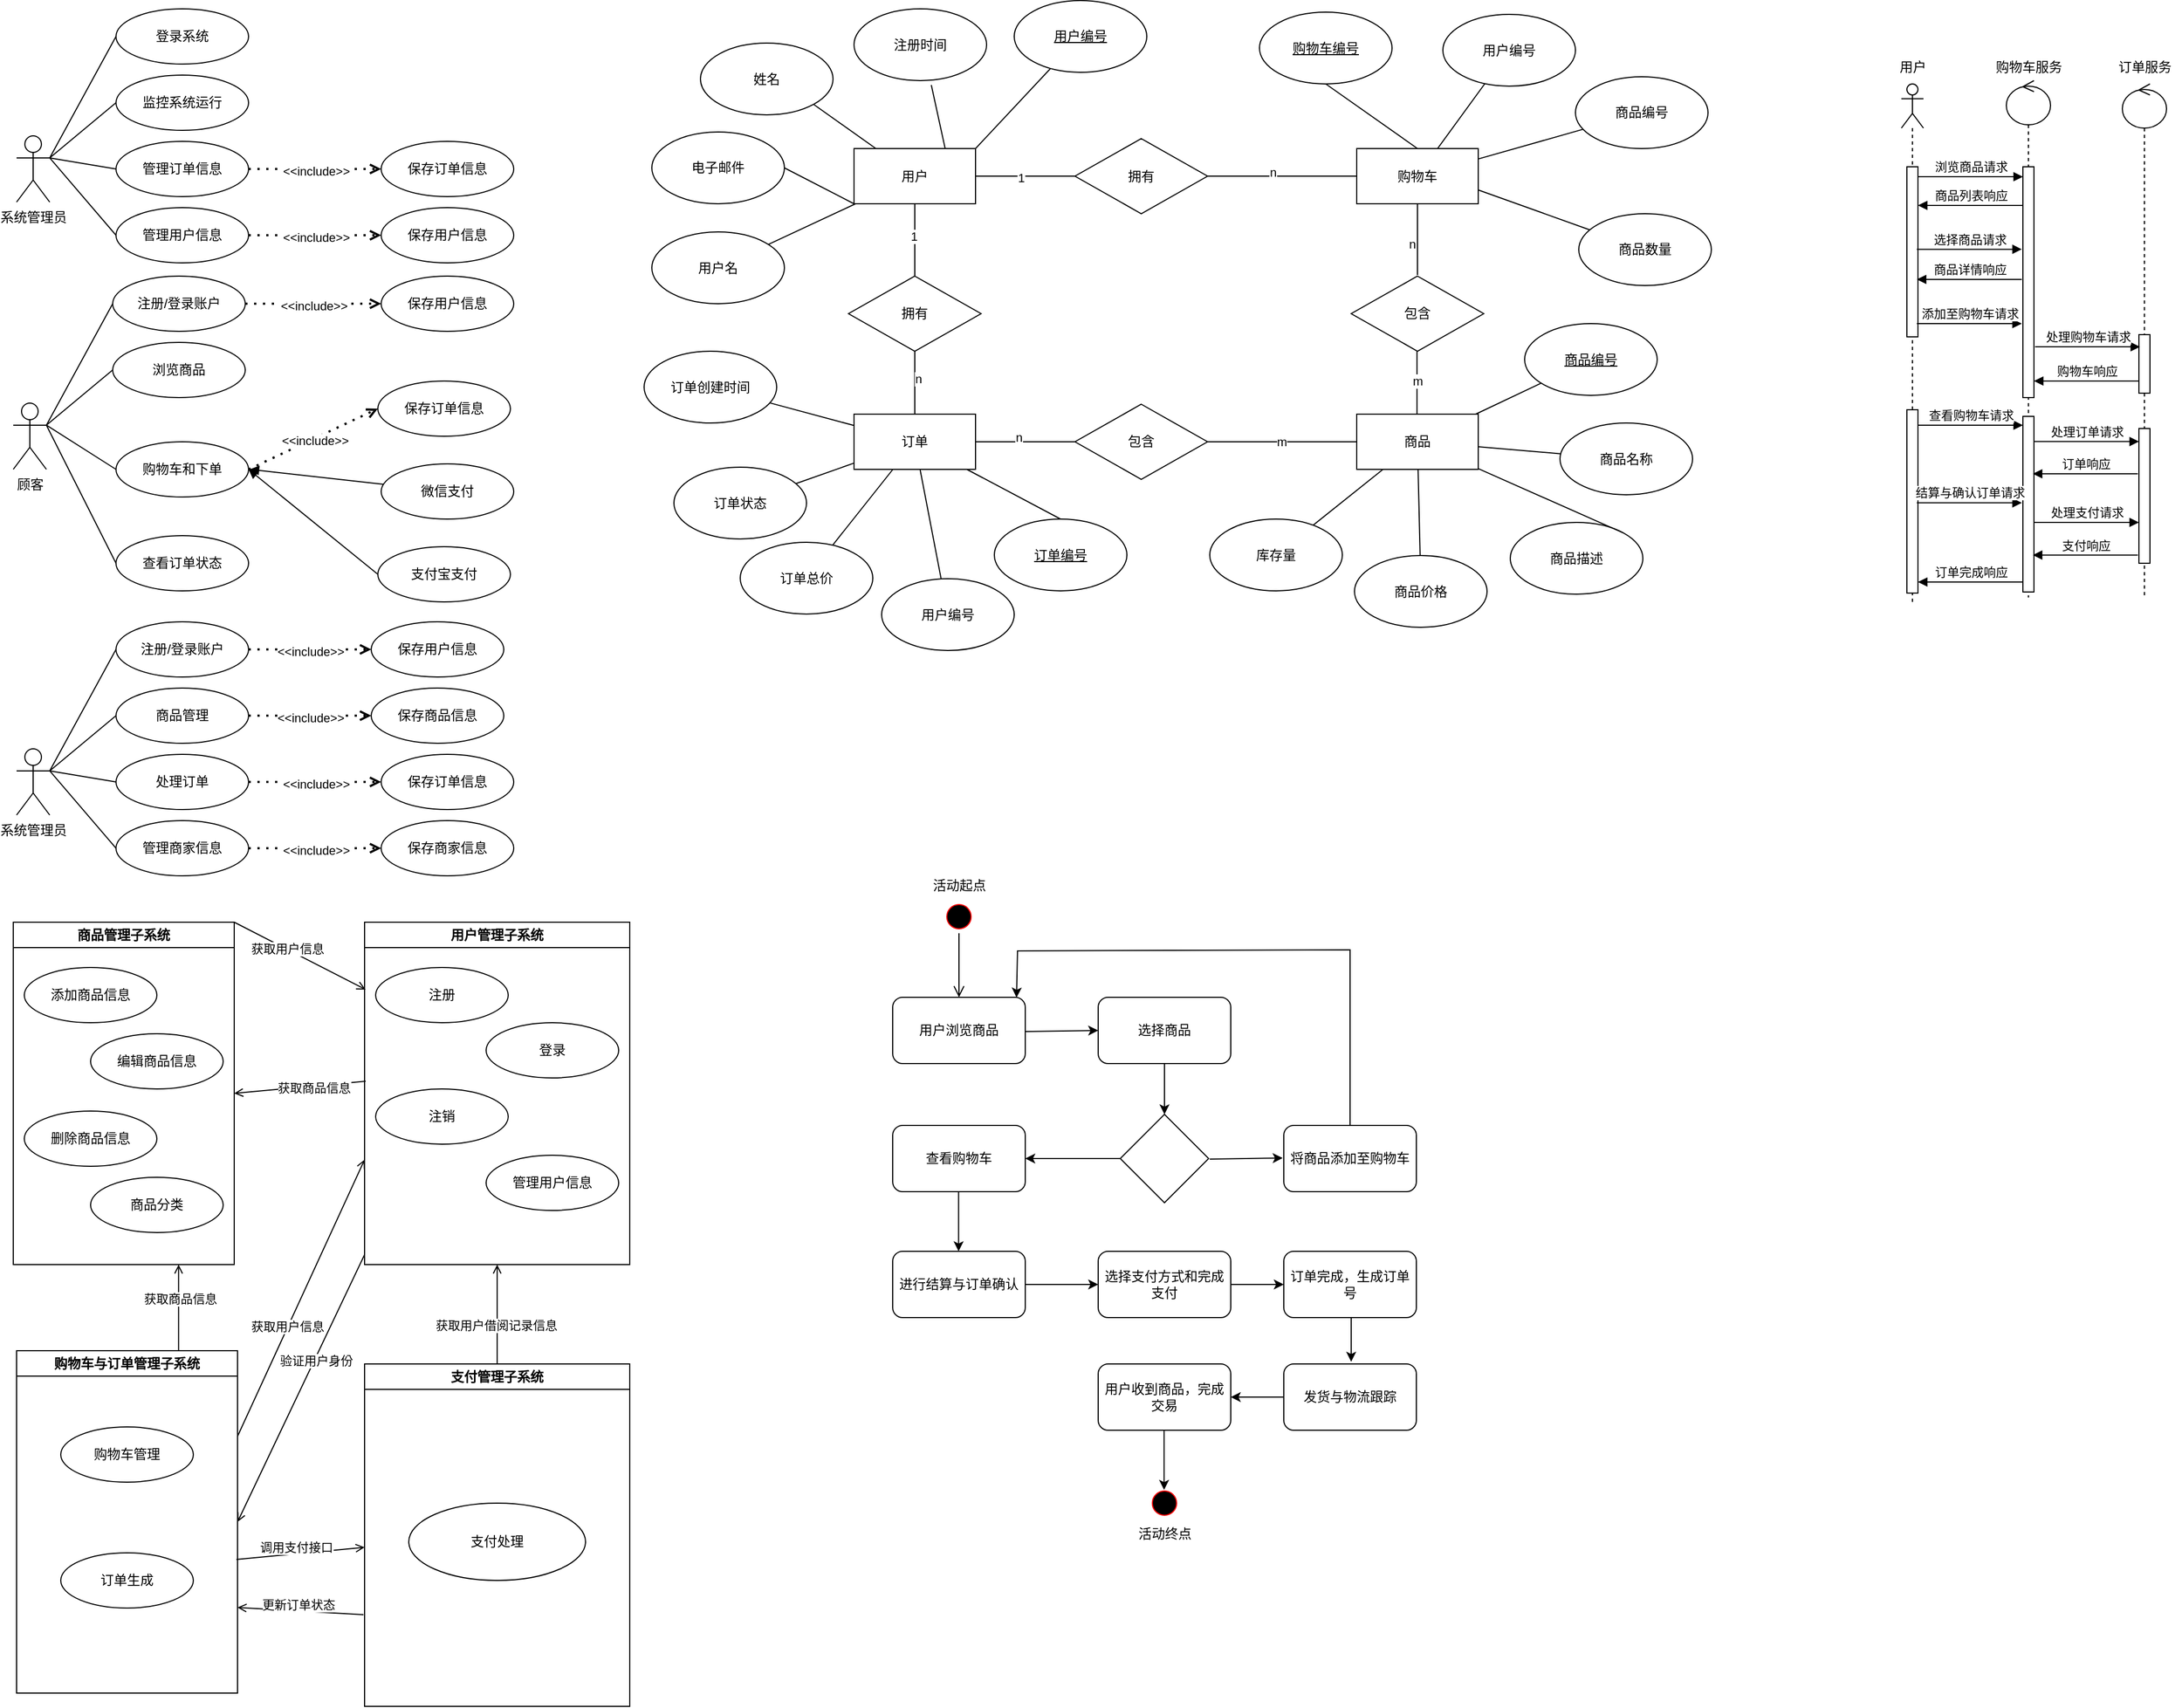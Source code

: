 <mxfile version="23.0.0" type="github">
  <diagram name="第 1 页" id="Yiv2DQ5oim6ke4sZhG6O">
    <mxGraphModel dx="833" dy="1001" grid="0" gridSize="10" guides="1" tooltips="1" connect="1" arrows="1" fold="1" page="0" pageScale="1" pageWidth="827" pageHeight="1169" math="0" shadow="0">
      <root>
        <mxCell id="0" />
        <mxCell id="1" parent="0" />
        <mxCell id="wwpUY6o9mBDJSFyRUAQV-1" value="系统管理员" style="shape=umlActor;verticalLabelPosition=bottom;verticalAlign=top;html=1;outlineConnect=0;" parent="1" vertex="1">
          <mxGeometry x="-139" y="-67" width="30" height="60" as="geometry" />
        </mxCell>
        <mxCell id="wwpUY6o9mBDJSFyRUAQV-2" value="登录系统" style="ellipse;whiteSpace=wrap;html=1;" parent="1" vertex="1">
          <mxGeometry x="-49" y="-182" width="120" height="50" as="geometry" />
        </mxCell>
        <mxCell id="wwpUY6o9mBDJSFyRUAQV-3" value="监控系统运行" style="ellipse;whiteSpace=wrap;html=1;" parent="1" vertex="1">
          <mxGeometry x="-49" y="-122" width="120" height="50" as="geometry" />
        </mxCell>
        <mxCell id="wwpUY6o9mBDJSFyRUAQV-4" value="管理订单信息" style="ellipse;whiteSpace=wrap;html=1;" parent="1" vertex="1">
          <mxGeometry x="-49" y="-62" width="120" height="50" as="geometry" />
        </mxCell>
        <mxCell id="wwpUY6o9mBDJSFyRUAQV-5" value="管理用户信息" style="ellipse;whiteSpace=wrap;html=1;" parent="1" vertex="1">
          <mxGeometry x="-49" y="-2" width="120" height="50" as="geometry" />
        </mxCell>
        <mxCell id="wwpUY6o9mBDJSFyRUAQV-7" value="" style="endArrow=none;html=1;rounded=0;exitX=1;exitY=0.333;exitDx=0;exitDy=0;exitPerimeter=0;entryX=0;entryY=0.5;entryDx=0;entryDy=0;targetPerimeterSpacing=0;startArrow=none;startFill=0;endFill=0;" parent="1" source="wwpUY6o9mBDJSFyRUAQV-1" target="wwpUY6o9mBDJSFyRUAQV-2" edge="1">
          <mxGeometry width="50" height="50" relative="1" as="geometry">
            <mxPoint x="-109" y="-82" as="sourcePoint" />
            <mxPoint x="-59" y="-132" as="targetPoint" />
          </mxGeometry>
        </mxCell>
        <mxCell id="wwpUY6o9mBDJSFyRUAQV-8" value="" style="endArrow=none;html=1;rounded=0;exitX=1;exitY=0.333;exitDx=0;exitDy=0;exitPerimeter=0;entryX=0;entryY=0.5;entryDx=0;entryDy=0;targetPerimeterSpacing=0;startArrow=none;startFill=0;endFill=0;" parent="1" source="wwpUY6o9mBDJSFyRUAQV-1" target="wwpUY6o9mBDJSFyRUAQV-3" edge="1">
          <mxGeometry width="50" height="50" relative="1" as="geometry">
            <mxPoint x="-106" y="-51" as="sourcePoint" />
            <mxPoint x="-39" y="-147" as="targetPoint" />
          </mxGeometry>
        </mxCell>
        <mxCell id="wwpUY6o9mBDJSFyRUAQV-9" value="" style="endArrow=none;html=1;rounded=0;exitX=1;exitY=0.333;exitDx=0;exitDy=0;exitPerimeter=0;entryX=0;entryY=0.5;entryDx=0;entryDy=0;targetPerimeterSpacing=0;startArrow=none;startFill=0;endFill=0;" parent="1" source="wwpUY6o9mBDJSFyRUAQV-1" target="wwpUY6o9mBDJSFyRUAQV-4" edge="1">
          <mxGeometry width="50" height="50" relative="1" as="geometry">
            <mxPoint x="-96" y="-41" as="sourcePoint" />
            <mxPoint x="-29" y="-137" as="targetPoint" />
          </mxGeometry>
        </mxCell>
        <mxCell id="wwpUY6o9mBDJSFyRUAQV-10" value="" style="endArrow=none;html=1;rounded=0;entryX=0;entryY=0.5;entryDx=0;entryDy=0;targetPerimeterSpacing=0;startArrow=none;startFill=0;endFill=0;exitX=1;exitY=0.333;exitDx=0;exitDy=0;exitPerimeter=0;" parent="1" source="wwpUY6o9mBDJSFyRUAQV-1" target="wwpUY6o9mBDJSFyRUAQV-5" edge="1">
          <mxGeometry width="50" height="50" relative="1" as="geometry">
            <mxPoint x="-109" y="-42" as="sourcePoint" />
            <mxPoint x="-19" y="-127" as="targetPoint" />
          </mxGeometry>
        </mxCell>
        <mxCell id="wwpUY6o9mBDJSFyRUAQV-14" value="保存用户信息" style="ellipse;whiteSpace=wrap;html=1;" parent="1" vertex="1">
          <mxGeometry x="191" y="-2" width="120" height="50" as="geometry" />
        </mxCell>
        <mxCell id="wwpUY6o9mBDJSFyRUAQV-15" value="i" style="endArrow=open;dashed=1;html=1;dashPattern=1 3;strokeWidth=2;rounded=0;exitX=1;exitY=0.5;exitDx=0;exitDy=0;entryX=0;entryY=0.5;entryDx=0;entryDy=0;endFill=0;" parent="1" source="wwpUY6o9mBDJSFyRUAQV-5" target="wwpUY6o9mBDJSFyRUAQV-14" edge="1">
          <mxGeometry width="50" height="50" relative="1" as="geometry">
            <mxPoint x="81" y="-13" as="sourcePoint" />
            <mxPoint x="201" y="-13" as="targetPoint" />
          </mxGeometry>
        </mxCell>
        <mxCell id="wwpUY6o9mBDJSFyRUAQV-16" value="&amp;lt;&amp;lt;include&amp;gt;&amp;gt;" style="edgeLabel;html=1;align=center;verticalAlign=middle;resizable=0;points=[];" parent="wwpUY6o9mBDJSFyRUAQV-15" vertex="1" connectable="0">
          <mxGeometry x="0.012" y="-2" relative="1" as="geometry">
            <mxPoint as="offset" />
          </mxGeometry>
        </mxCell>
        <mxCell id="QVRJEaV4QxOZm5xQxeen-37" value="保存订单信息" style="ellipse;whiteSpace=wrap;html=1;" vertex="1" parent="1">
          <mxGeometry x="191" y="-62" width="120" height="50" as="geometry" />
        </mxCell>
        <mxCell id="QVRJEaV4QxOZm5xQxeen-38" value="i" style="endArrow=open;dashed=1;html=1;dashPattern=1 3;strokeWidth=2;rounded=0;exitX=1;exitY=0.5;exitDx=0;exitDy=0;entryX=0;entryY=0.5;entryDx=0;entryDy=0;endFill=0;" edge="1" parent="1" source="wwpUY6o9mBDJSFyRUAQV-4" target="QVRJEaV4QxOZm5xQxeen-37">
          <mxGeometry width="50" height="50" relative="1" as="geometry">
            <mxPoint x="81" y="-72" as="sourcePoint" />
            <mxPoint x="201" y="-72" as="targetPoint" />
          </mxGeometry>
        </mxCell>
        <mxCell id="QVRJEaV4QxOZm5xQxeen-39" value="&amp;lt;&amp;lt;include&amp;gt;&amp;gt;" style="edgeLabel;html=1;align=center;verticalAlign=middle;resizable=0;points=[];" vertex="1" connectable="0" parent="QVRJEaV4QxOZm5xQxeen-38">
          <mxGeometry x="0.012" y="-2" relative="1" as="geometry">
            <mxPoint as="offset" />
          </mxGeometry>
        </mxCell>
        <mxCell id="QVRJEaV4QxOZm5xQxeen-107" value="顾客" style="shape=umlActor;verticalLabelPosition=bottom;verticalAlign=top;html=1;outlineConnect=0;" vertex="1" parent="1">
          <mxGeometry x="-142" y="175" width="30" height="60" as="geometry" />
        </mxCell>
        <mxCell id="QVRJEaV4QxOZm5xQxeen-108" value="注册/登录账户" style="ellipse;whiteSpace=wrap;html=1;" vertex="1" parent="1">
          <mxGeometry x="-52" y="60" width="120" height="50" as="geometry" />
        </mxCell>
        <mxCell id="QVRJEaV4QxOZm5xQxeen-109" value="浏览商品" style="ellipse;whiteSpace=wrap;html=1;" vertex="1" parent="1">
          <mxGeometry x="-52" y="120" width="120" height="50" as="geometry" />
        </mxCell>
        <mxCell id="QVRJEaV4QxOZm5xQxeen-110" value="购物车和下单" style="ellipse;whiteSpace=wrap;html=1;" vertex="1" parent="1">
          <mxGeometry x="-49" y="210" width="120" height="50" as="geometry" />
        </mxCell>
        <mxCell id="QVRJEaV4QxOZm5xQxeen-111" value="查看订单状态" style="ellipse;whiteSpace=wrap;html=1;" vertex="1" parent="1">
          <mxGeometry x="-49" y="295" width="120" height="50" as="geometry" />
        </mxCell>
        <mxCell id="QVRJEaV4QxOZm5xQxeen-112" value="" style="endArrow=none;html=1;rounded=0;exitX=1;exitY=0.333;exitDx=0;exitDy=0;exitPerimeter=0;entryX=0;entryY=0.5;entryDx=0;entryDy=0;targetPerimeterSpacing=0;startArrow=none;startFill=0;endFill=0;" edge="1" parent="1" source="QVRJEaV4QxOZm5xQxeen-107" target="QVRJEaV4QxOZm5xQxeen-108">
          <mxGeometry width="50" height="50" relative="1" as="geometry">
            <mxPoint x="-112" y="160" as="sourcePoint" />
            <mxPoint x="-62" y="110" as="targetPoint" />
          </mxGeometry>
        </mxCell>
        <mxCell id="QVRJEaV4QxOZm5xQxeen-113" value="" style="endArrow=none;html=1;rounded=0;exitX=1;exitY=0.333;exitDx=0;exitDy=0;exitPerimeter=0;entryX=0;entryY=0.5;entryDx=0;entryDy=0;targetPerimeterSpacing=0;startArrow=none;startFill=0;endFill=0;" edge="1" parent="1" source="QVRJEaV4QxOZm5xQxeen-107" target="QVRJEaV4QxOZm5xQxeen-109">
          <mxGeometry width="50" height="50" relative="1" as="geometry">
            <mxPoint x="-109" y="191" as="sourcePoint" />
            <mxPoint x="-42" y="95" as="targetPoint" />
          </mxGeometry>
        </mxCell>
        <mxCell id="QVRJEaV4QxOZm5xQxeen-114" value="" style="endArrow=none;html=1;rounded=0;exitX=1;exitY=0.333;exitDx=0;exitDy=0;exitPerimeter=0;entryX=0;entryY=0.5;entryDx=0;entryDy=0;targetPerimeterSpacing=0;startArrow=none;startFill=0;endFill=0;" edge="1" parent="1" source="QVRJEaV4QxOZm5xQxeen-107" target="QVRJEaV4QxOZm5xQxeen-110">
          <mxGeometry width="50" height="50" relative="1" as="geometry">
            <mxPoint x="-99" y="201" as="sourcePoint" />
            <mxPoint x="-32" y="105" as="targetPoint" />
          </mxGeometry>
        </mxCell>
        <mxCell id="QVRJEaV4QxOZm5xQxeen-115" value="" style="endArrow=none;html=1;rounded=0;entryX=0;entryY=0.5;entryDx=0;entryDy=0;targetPerimeterSpacing=0;startArrow=none;startFill=0;endFill=0;exitX=1;exitY=0.333;exitDx=0;exitDy=0;exitPerimeter=0;" edge="1" parent="1" source="QVRJEaV4QxOZm5xQxeen-107" target="QVRJEaV4QxOZm5xQxeen-111">
          <mxGeometry width="50" height="50" relative="1" as="geometry">
            <mxPoint x="-112" y="200" as="sourcePoint" />
            <mxPoint x="-22" y="115" as="targetPoint" />
          </mxGeometry>
        </mxCell>
        <mxCell id="QVRJEaV4QxOZm5xQxeen-116" value="保存用户信息" style="ellipse;whiteSpace=wrap;html=1;" vertex="1" parent="1">
          <mxGeometry x="191" y="60" width="120" height="50" as="geometry" />
        </mxCell>
        <mxCell id="QVRJEaV4QxOZm5xQxeen-117" value="i" style="endArrow=open;dashed=1;html=1;dashPattern=1 3;strokeWidth=2;rounded=0;exitX=1;exitY=0.5;exitDx=0;exitDy=0;entryX=0;entryY=0.5;entryDx=0;entryDy=0;endFill=0;" edge="1" parent="1" source="QVRJEaV4QxOZm5xQxeen-108" target="QVRJEaV4QxOZm5xQxeen-116">
          <mxGeometry width="50" height="50" relative="1" as="geometry">
            <mxPoint x="78" y="229" as="sourcePoint" />
            <mxPoint x="198" y="229" as="targetPoint" />
          </mxGeometry>
        </mxCell>
        <mxCell id="QVRJEaV4QxOZm5xQxeen-118" value="&amp;lt;&amp;lt;include&amp;gt;&amp;gt;" style="edgeLabel;html=1;align=center;verticalAlign=middle;resizable=0;points=[];" vertex="1" connectable="0" parent="QVRJEaV4QxOZm5xQxeen-117">
          <mxGeometry x="0.012" y="-2" relative="1" as="geometry">
            <mxPoint as="offset" />
          </mxGeometry>
        </mxCell>
        <mxCell id="QVRJEaV4QxOZm5xQxeen-119" value="保存订单信息" style="ellipse;whiteSpace=wrap;html=1;" vertex="1" parent="1">
          <mxGeometry x="188" y="155" width="120" height="50" as="geometry" />
        </mxCell>
        <mxCell id="QVRJEaV4QxOZm5xQxeen-120" value="i" style="endArrow=open;dashed=1;html=1;dashPattern=1 3;strokeWidth=2;rounded=0;exitX=1;exitY=0.5;exitDx=0;exitDy=0;entryX=0;entryY=0.5;entryDx=0;entryDy=0;endFill=0;" edge="1" parent="1" source="QVRJEaV4QxOZm5xQxeen-110" target="QVRJEaV4QxOZm5xQxeen-119">
          <mxGeometry width="50" height="50" relative="1" as="geometry">
            <mxPoint x="78" y="170" as="sourcePoint" />
            <mxPoint x="198" y="170" as="targetPoint" />
          </mxGeometry>
        </mxCell>
        <mxCell id="QVRJEaV4QxOZm5xQxeen-121" value="&amp;lt;&amp;lt;include&amp;gt;&amp;gt;" style="edgeLabel;html=1;align=center;verticalAlign=middle;resizable=0;points=[];" vertex="1" connectable="0" parent="QVRJEaV4QxOZm5xQxeen-120">
          <mxGeometry x="0.012" y="-2" relative="1" as="geometry">
            <mxPoint as="offset" />
          </mxGeometry>
        </mxCell>
        <mxCell id="QVRJEaV4QxOZm5xQxeen-122" value="微信支付" style="ellipse;whiteSpace=wrap;html=1;" vertex="1" parent="1">
          <mxGeometry x="191" y="230" width="120" height="50" as="geometry" />
        </mxCell>
        <mxCell id="QVRJEaV4QxOZm5xQxeen-125" value="" style="endArrow=none;html=1;rounded=0;targetPerimeterSpacing=0;startArrow=block;startFill=1;endFill=0;" edge="1" parent="1" target="QVRJEaV4QxOZm5xQxeen-122">
          <mxGeometry width="50" height="50" relative="1" as="geometry">
            <mxPoint x="72" y="235" as="sourcePoint" />
            <mxPoint x="-42" y="95" as="targetPoint" />
          </mxGeometry>
        </mxCell>
        <mxCell id="QVRJEaV4QxOZm5xQxeen-126" value="支付宝支付" style="ellipse;whiteSpace=wrap;html=1;" vertex="1" parent="1">
          <mxGeometry x="188" y="305" width="120" height="50" as="geometry" />
        </mxCell>
        <mxCell id="QVRJEaV4QxOZm5xQxeen-127" value="" style="endArrow=none;html=1;rounded=0;targetPerimeterSpacing=0;startArrow=block;startFill=1;endFill=0;entryX=0;entryY=0.5;entryDx=0;entryDy=0;exitX=1;exitY=0.5;exitDx=0;exitDy=0;" edge="1" parent="1" source="QVRJEaV4QxOZm5xQxeen-110" target="QVRJEaV4QxOZm5xQxeen-126">
          <mxGeometry width="50" height="50" relative="1" as="geometry">
            <mxPoint x="82" y="245" as="sourcePoint" />
            <mxPoint x="203" y="259" as="targetPoint" />
            <Array as="points" />
          </mxGeometry>
        </mxCell>
        <mxCell id="QVRJEaV4QxOZm5xQxeen-128" value="系统管理员" style="shape=umlActor;verticalLabelPosition=bottom;verticalAlign=top;html=1;outlineConnect=0;" vertex="1" parent="1">
          <mxGeometry x="-139" y="488" width="30" height="60" as="geometry" />
        </mxCell>
        <mxCell id="QVRJEaV4QxOZm5xQxeen-129" value="注册/登录账户" style="ellipse;whiteSpace=wrap;html=1;" vertex="1" parent="1">
          <mxGeometry x="-49" y="373" width="120" height="50" as="geometry" />
        </mxCell>
        <mxCell id="QVRJEaV4QxOZm5xQxeen-130" value="商品管理" style="ellipse;whiteSpace=wrap;html=1;" vertex="1" parent="1">
          <mxGeometry x="-49" y="433" width="120" height="50" as="geometry" />
        </mxCell>
        <mxCell id="QVRJEaV4QxOZm5xQxeen-131" value="处理订单" style="ellipse;whiteSpace=wrap;html=1;" vertex="1" parent="1">
          <mxGeometry x="-49" y="493" width="120" height="50" as="geometry" />
        </mxCell>
        <mxCell id="QVRJEaV4QxOZm5xQxeen-132" value="管理商家信息" style="ellipse;whiteSpace=wrap;html=1;" vertex="1" parent="1">
          <mxGeometry x="-49" y="553" width="120" height="50" as="geometry" />
        </mxCell>
        <mxCell id="QVRJEaV4QxOZm5xQxeen-133" value="" style="endArrow=none;html=1;rounded=0;exitX=1;exitY=0.333;exitDx=0;exitDy=0;exitPerimeter=0;entryX=0;entryY=0.5;entryDx=0;entryDy=0;targetPerimeterSpacing=0;startArrow=none;startFill=0;endFill=0;" edge="1" parent="1" source="QVRJEaV4QxOZm5xQxeen-128" target="QVRJEaV4QxOZm5xQxeen-129">
          <mxGeometry width="50" height="50" relative="1" as="geometry">
            <mxPoint x="-109" y="473" as="sourcePoint" />
            <mxPoint x="-59" y="423" as="targetPoint" />
          </mxGeometry>
        </mxCell>
        <mxCell id="QVRJEaV4QxOZm5xQxeen-134" value="" style="endArrow=none;html=1;rounded=0;exitX=1;exitY=0.333;exitDx=0;exitDy=0;exitPerimeter=0;entryX=0;entryY=0.5;entryDx=0;entryDy=0;targetPerimeterSpacing=0;startArrow=none;startFill=0;endFill=0;" edge="1" parent="1" source="QVRJEaV4QxOZm5xQxeen-128" target="QVRJEaV4QxOZm5xQxeen-130">
          <mxGeometry width="50" height="50" relative="1" as="geometry">
            <mxPoint x="-106" y="504" as="sourcePoint" />
            <mxPoint x="-39" y="408" as="targetPoint" />
          </mxGeometry>
        </mxCell>
        <mxCell id="QVRJEaV4QxOZm5xQxeen-135" value="" style="endArrow=none;html=1;rounded=0;exitX=1;exitY=0.333;exitDx=0;exitDy=0;exitPerimeter=0;entryX=0;entryY=0.5;entryDx=0;entryDy=0;targetPerimeterSpacing=0;startArrow=none;startFill=0;endFill=0;" edge="1" parent="1" source="QVRJEaV4QxOZm5xQxeen-128" target="QVRJEaV4QxOZm5xQxeen-131">
          <mxGeometry width="50" height="50" relative="1" as="geometry">
            <mxPoint x="-96" y="514" as="sourcePoint" />
            <mxPoint x="-29" y="418" as="targetPoint" />
          </mxGeometry>
        </mxCell>
        <mxCell id="QVRJEaV4QxOZm5xQxeen-136" value="" style="endArrow=none;html=1;rounded=0;entryX=0;entryY=0.5;entryDx=0;entryDy=0;targetPerimeterSpacing=0;startArrow=none;startFill=0;endFill=0;exitX=1;exitY=0.333;exitDx=0;exitDy=0;exitPerimeter=0;" edge="1" parent="1" source="QVRJEaV4QxOZm5xQxeen-128" target="QVRJEaV4QxOZm5xQxeen-132">
          <mxGeometry width="50" height="50" relative="1" as="geometry">
            <mxPoint x="-109" y="513" as="sourcePoint" />
            <mxPoint x="-19" y="428" as="targetPoint" />
          </mxGeometry>
        </mxCell>
        <mxCell id="QVRJEaV4QxOZm5xQxeen-137" value="保存商家信息" style="ellipse;whiteSpace=wrap;html=1;" vertex="1" parent="1">
          <mxGeometry x="191" y="553" width="120" height="50" as="geometry" />
        </mxCell>
        <mxCell id="QVRJEaV4QxOZm5xQxeen-138" value="i" style="endArrow=open;dashed=1;html=1;dashPattern=1 3;strokeWidth=2;rounded=0;exitX=1;exitY=0.5;exitDx=0;exitDy=0;entryX=0;entryY=0.5;entryDx=0;entryDy=0;endFill=0;" edge="1" parent="1" source="QVRJEaV4QxOZm5xQxeen-132" target="QVRJEaV4QxOZm5xQxeen-137">
          <mxGeometry width="50" height="50" relative="1" as="geometry">
            <mxPoint x="81" y="542" as="sourcePoint" />
            <mxPoint x="201" y="542" as="targetPoint" />
          </mxGeometry>
        </mxCell>
        <mxCell id="QVRJEaV4QxOZm5xQxeen-139" value="&amp;lt;&amp;lt;include&amp;gt;&amp;gt;" style="edgeLabel;html=1;align=center;verticalAlign=middle;resizable=0;points=[];" vertex="1" connectable="0" parent="QVRJEaV4QxOZm5xQxeen-138">
          <mxGeometry x="0.012" y="-2" relative="1" as="geometry">
            <mxPoint as="offset" />
          </mxGeometry>
        </mxCell>
        <mxCell id="QVRJEaV4QxOZm5xQxeen-140" value="保存订单信息" style="ellipse;whiteSpace=wrap;html=1;" vertex="1" parent="1">
          <mxGeometry x="191" y="493" width="120" height="50" as="geometry" />
        </mxCell>
        <mxCell id="QVRJEaV4QxOZm5xQxeen-141" value="i" style="endArrow=open;dashed=1;html=1;dashPattern=1 3;strokeWidth=2;rounded=0;exitX=1;exitY=0.5;exitDx=0;exitDy=0;entryX=0;entryY=0.5;entryDx=0;entryDy=0;endFill=0;" edge="1" parent="1" source="QVRJEaV4QxOZm5xQxeen-131" target="QVRJEaV4QxOZm5xQxeen-140">
          <mxGeometry width="50" height="50" relative="1" as="geometry">
            <mxPoint x="81" y="483" as="sourcePoint" />
            <mxPoint x="201" y="483" as="targetPoint" />
          </mxGeometry>
        </mxCell>
        <mxCell id="QVRJEaV4QxOZm5xQxeen-142" value="&amp;lt;&amp;lt;include&amp;gt;&amp;gt;" style="edgeLabel;html=1;align=center;verticalAlign=middle;resizable=0;points=[];" vertex="1" connectable="0" parent="QVRJEaV4QxOZm5xQxeen-141">
          <mxGeometry x="0.012" y="-2" relative="1" as="geometry">
            <mxPoint as="offset" />
          </mxGeometry>
        </mxCell>
        <mxCell id="QVRJEaV4QxOZm5xQxeen-143" value="保存用户信息" style="ellipse;whiteSpace=wrap;html=1;" vertex="1" parent="1">
          <mxGeometry x="182" y="373" width="120" height="50" as="geometry" />
        </mxCell>
        <mxCell id="QVRJEaV4QxOZm5xQxeen-144" value="i" style="endArrow=open;dashed=1;html=1;dashPattern=1 3;strokeWidth=2;rounded=0;exitX=1;exitY=0.5;exitDx=0;exitDy=0;entryX=0;entryY=0.5;entryDx=0;entryDy=0;endFill=0;" edge="1" parent="1" target="QVRJEaV4QxOZm5xQxeen-143" source="QVRJEaV4QxOZm5xQxeen-129">
          <mxGeometry width="50" height="50" relative="1" as="geometry">
            <mxPoint x="36.0" y="396" as="sourcePoint" />
            <mxPoint x="189" y="360" as="targetPoint" />
          </mxGeometry>
        </mxCell>
        <mxCell id="QVRJEaV4QxOZm5xQxeen-145" value="&amp;lt;&amp;lt;include&amp;gt;&amp;gt;" style="edgeLabel;html=1;align=center;verticalAlign=middle;resizable=0;points=[];" vertex="1" connectable="0" parent="QVRJEaV4QxOZm5xQxeen-144">
          <mxGeometry x="0.012" y="-2" relative="1" as="geometry">
            <mxPoint as="offset" />
          </mxGeometry>
        </mxCell>
        <mxCell id="QVRJEaV4QxOZm5xQxeen-146" value="保存商品信息" style="ellipse;whiteSpace=wrap;html=1;" vertex="1" parent="1">
          <mxGeometry x="182" y="433" width="120" height="50" as="geometry" />
        </mxCell>
        <mxCell id="QVRJEaV4QxOZm5xQxeen-147" value="i" style="endArrow=open;dashed=1;html=1;dashPattern=1 3;strokeWidth=2;rounded=0;exitX=1;exitY=0.5;exitDx=0;exitDy=0;entryX=0;entryY=0.5;entryDx=0;entryDy=0;endFill=0;" edge="1" parent="1" source="QVRJEaV4QxOZm5xQxeen-130" target="QVRJEaV4QxOZm5xQxeen-146">
          <mxGeometry width="50" height="50" relative="1" as="geometry">
            <mxPoint x="81" y="408" as="sourcePoint" />
            <mxPoint x="192" y="408" as="targetPoint" />
          </mxGeometry>
        </mxCell>
        <mxCell id="QVRJEaV4QxOZm5xQxeen-148" value="&amp;lt;&amp;lt;include&amp;gt;&amp;gt;" style="edgeLabel;html=1;align=center;verticalAlign=middle;resizable=0;points=[];" vertex="1" connectable="0" parent="QVRJEaV4QxOZm5xQxeen-147">
          <mxGeometry x="0.012" y="-2" relative="1" as="geometry">
            <mxPoint as="offset" />
          </mxGeometry>
        </mxCell>
        <mxCell id="QVRJEaV4QxOZm5xQxeen-149" value="商品管理子系统" style="swimlane;whiteSpace=wrap;html=1;" vertex="1" parent="1">
          <mxGeometry x="-142" y="645" width="200" height="310" as="geometry">
            <mxRectangle x="290" y="690" width="110" height="30" as="alternateBounds" />
          </mxGeometry>
        </mxCell>
        <mxCell id="QVRJEaV4QxOZm5xQxeen-150" value="添加商品信息" style="ellipse;whiteSpace=wrap;html=1;" vertex="1" parent="QVRJEaV4QxOZm5xQxeen-149">
          <mxGeometry x="10" y="41" width="120" height="50" as="geometry" />
        </mxCell>
        <mxCell id="QVRJEaV4QxOZm5xQxeen-151" value="编辑商品信息" style="ellipse;whiteSpace=wrap;html=1;" vertex="1" parent="QVRJEaV4QxOZm5xQxeen-149">
          <mxGeometry x="70" y="101" width="120" height="50" as="geometry" />
        </mxCell>
        <mxCell id="QVRJEaV4QxOZm5xQxeen-152" value="删除商品信息" style="ellipse;whiteSpace=wrap;html=1;" vertex="1" parent="QVRJEaV4QxOZm5xQxeen-149">
          <mxGeometry x="10" y="171" width="120" height="50" as="geometry" />
        </mxCell>
        <mxCell id="QVRJEaV4QxOZm5xQxeen-153" value="商品分类" style="ellipse;whiteSpace=wrap;html=1;" vertex="1" parent="QVRJEaV4QxOZm5xQxeen-149">
          <mxGeometry x="70" y="231" width="120" height="50" as="geometry" />
        </mxCell>
        <mxCell id="QVRJEaV4QxOZm5xQxeen-154" value="用户管理子系统" style="swimlane;whiteSpace=wrap;html=1;" vertex="1" parent="1">
          <mxGeometry x="176" y="645" width="240" height="310" as="geometry">
            <mxRectangle x="290" y="690" width="110" height="30" as="alternateBounds" />
          </mxGeometry>
        </mxCell>
        <mxCell id="QVRJEaV4QxOZm5xQxeen-155" value="注册" style="ellipse;whiteSpace=wrap;html=1;" vertex="1" parent="QVRJEaV4QxOZm5xQxeen-154">
          <mxGeometry x="10" y="41" width="120" height="50" as="geometry" />
        </mxCell>
        <mxCell id="QVRJEaV4QxOZm5xQxeen-156" value="登录" style="ellipse;whiteSpace=wrap;html=1;" vertex="1" parent="QVRJEaV4QxOZm5xQxeen-154">
          <mxGeometry x="110" y="91" width="120" height="50" as="geometry" />
        </mxCell>
        <mxCell id="QVRJEaV4QxOZm5xQxeen-157" value="注销" style="ellipse;whiteSpace=wrap;html=1;" vertex="1" parent="QVRJEaV4QxOZm5xQxeen-154">
          <mxGeometry x="10" y="151" width="120" height="50" as="geometry" />
        </mxCell>
        <mxCell id="QVRJEaV4QxOZm5xQxeen-159" value="管理用户信息" style="ellipse;whiteSpace=wrap;html=1;" vertex="1" parent="QVRJEaV4QxOZm5xQxeen-154">
          <mxGeometry x="110" y="211" width="120" height="50" as="geometry" />
        </mxCell>
        <mxCell id="QVRJEaV4QxOZm5xQxeen-160" value="购物车与订单管理子系统" style="swimlane;whiteSpace=wrap;html=1;" vertex="1" parent="1">
          <mxGeometry x="-139" y="1033" width="200" height="310" as="geometry">
            <mxRectangle x="290" y="690" width="110" height="30" as="alternateBounds" />
          </mxGeometry>
        </mxCell>
        <mxCell id="QVRJEaV4QxOZm5xQxeen-161" value="购物车管理" style="ellipse;whiteSpace=wrap;html=1;" vertex="1" parent="QVRJEaV4QxOZm5xQxeen-160">
          <mxGeometry x="40" y="69" width="120" height="50" as="geometry" />
        </mxCell>
        <mxCell id="QVRJEaV4QxOZm5xQxeen-162" value="订单生成" style="ellipse;whiteSpace=wrap;html=1;" vertex="1" parent="QVRJEaV4QxOZm5xQxeen-160">
          <mxGeometry x="40" y="183" width="120" height="50" as="geometry" />
        </mxCell>
        <mxCell id="QVRJEaV4QxOZm5xQxeen-164" value="支付管理子系统" style="swimlane;whiteSpace=wrap;html=1;" vertex="1" parent="1">
          <mxGeometry x="176" y="1045" width="240" height="310" as="geometry">
            <mxRectangle x="290" y="690" width="110" height="30" as="alternateBounds" />
          </mxGeometry>
        </mxCell>
        <mxCell id="QVRJEaV4QxOZm5xQxeen-165" value="支付处理" style="ellipse;whiteSpace=wrap;html=1;" vertex="1" parent="QVRJEaV4QxOZm5xQxeen-164">
          <mxGeometry x="40" y="126" width="160" height="70" as="geometry" />
        </mxCell>
        <mxCell id="QVRJEaV4QxOZm5xQxeen-167" value="" style="endArrow=open;html=1;rounded=0;targetPerimeterSpacing=0;startArrow=none;startFill=0;endFill=0;exitX=1;exitY=0;exitDx=0;exitDy=0;" edge="1" parent="1" source="QVRJEaV4QxOZm5xQxeen-149">
          <mxGeometry width="50" height="50" relative="1" as="geometry">
            <mxPoint x="56" y="715" as="sourcePoint" />
            <mxPoint x="177" y="706" as="targetPoint" />
          </mxGeometry>
        </mxCell>
        <mxCell id="QVRJEaV4QxOZm5xQxeen-168" value="获取用户信息" style="edgeLabel;html=1;align=center;verticalAlign=middle;resizable=0;points=[];" vertex="1" connectable="0" parent="QVRJEaV4QxOZm5xQxeen-167">
          <mxGeometry x="-0.209" y="1" relative="1" as="geometry">
            <mxPoint as="offset" />
          </mxGeometry>
        </mxCell>
        <mxCell id="QVRJEaV4QxOZm5xQxeen-169" value="" style="endArrow=none;html=1;rounded=0;targetPerimeterSpacing=0;startArrow=open;startFill=0;endFill=0;entryX=0.5;entryY=0;entryDx=0;entryDy=0;" edge="1" parent="1">
          <mxGeometry width="50" height="50" relative="1" as="geometry">
            <mxPoint x="7.66" y="955" as="sourcePoint" />
            <mxPoint x="7.66" y="1033" as="targetPoint" />
          </mxGeometry>
        </mxCell>
        <mxCell id="QVRJEaV4QxOZm5xQxeen-170" value="获取商品信息" style="edgeLabel;html=1;align=center;verticalAlign=middle;resizable=0;points=[];" vertex="1" connectable="0" parent="QVRJEaV4QxOZm5xQxeen-169">
          <mxGeometry x="-0.209" y="1" relative="1" as="geometry">
            <mxPoint as="offset" />
          </mxGeometry>
        </mxCell>
        <mxCell id="QVRJEaV4QxOZm5xQxeen-171" value="" style="endArrow=open;html=1;rounded=0;targetPerimeterSpacing=0;startArrow=none;startFill=0;endFill=0;entryX=1;entryY=0.5;entryDx=0;entryDy=0;" edge="1" parent="1" target="QVRJEaV4QxOZm5xQxeen-149">
          <mxGeometry width="50" height="50" relative="1" as="geometry">
            <mxPoint x="177" y="789" as="sourcePoint" />
            <mxPoint x="166" y="835" as="targetPoint" />
          </mxGeometry>
        </mxCell>
        <mxCell id="QVRJEaV4QxOZm5xQxeen-172" value="获取商品信息" style="edgeLabel;html=1;align=center;verticalAlign=middle;resizable=0;points=[];" vertex="1" connectable="0" parent="QVRJEaV4QxOZm5xQxeen-171">
          <mxGeometry x="-0.209" y="1" relative="1" as="geometry">
            <mxPoint as="offset" />
          </mxGeometry>
        </mxCell>
        <mxCell id="QVRJEaV4QxOZm5xQxeen-173" value="" style="endArrow=open;html=1;rounded=0;targetPerimeterSpacing=0;startArrow=none;startFill=0;endFill=0;entryX=1;entryY=0.5;entryDx=0;entryDy=0;" edge="1" parent="1" target="QVRJEaV4QxOZm5xQxeen-160">
          <mxGeometry width="50" height="50" relative="1" as="geometry">
            <mxPoint x="176" y="946" as="sourcePoint" />
            <mxPoint x="-24" y="1155" as="targetPoint" />
          </mxGeometry>
        </mxCell>
        <mxCell id="QVRJEaV4QxOZm5xQxeen-174" value="验证用户身份" style="edgeLabel;html=1;align=center;verticalAlign=middle;resizable=0;points=[];" vertex="1" connectable="0" parent="QVRJEaV4QxOZm5xQxeen-173">
          <mxGeometry x="-0.209" y="1" relative="1" as="geometry">
            <mxPoint as="offset" />
          </mxGeometry>
        </mxCell>
        <mxCell id="QVRJEaV4QxOZm5xQxeen-175" value="" style="endArrow=open;html=1;rounded=0;targetPerimeterSpacing=0;startArrow=none;startFill=0;endFill=0;exitX=1;exitY=0.25;exitDx=0;exitDy=0;" edge="1" parent="1" source="QVRJEaV4QxOZm5xQxeen-160">
          <mxGeometry width="50" height="50" relative="1" as="geometry">
            <mxPoint x="186" y="965" as="sourcePoint" />
            <mxPoint x="176" y="860" as="targetPoint" />
          </mxGeometry>
        </mxCell>
        <mxCell id="QVRJEaV4QxOZm5xQxeen-176" value="获取用户信息" style="edgeLabel;html=1;align=center;verticalAlign=middle;resizable=0;points=[];" vertex="1" connectable="0" parent="QVRJEaV4QxOZm5xQxeen-175">
          <mxGeometry x="-0.209" y="1" relative="1" as="geometry">
            <mxPoint as="offset" />
          </mxGeometry>
        </mxCell>
        <mxCell id="QVRJEaV4QxOZm5xQxeen-177" value="" style="endArrow=open;html=1;rounded=0;targetPerimeterSpacing=0;startArrow=none;startFill=0;endFill=0;" edge="1" parent="1">
          <mxGeometry width="50" height="50" relative="1" as="geometry">
            <mxPoint x="60" y="1222" as="sourcePoint" />
            <mxPoint x="176" y="1211" as="targetPoint" />
          </mxGeometry>
        </mxCell>
        <mxCell id="QVRJEaV4QxOZm5xQxeen-178" value="调用支付接口" style="edgeLabel;html=1;align=center;verticalAlign=middle;resizable=0;points=[];" vertex="1" connectable="0" parent="QVRJEaV4QxOZm5xQxeen-177">
          <mxGeometry x="-0.209" y="1" relative="1" as="geometry">
            <mxPoint x="8" y="-6" as="offset" />
          </mxGeometry>
        </mxCell>
        <mxCell id="QVRJEaV4QxOZm5xQxeen-179" value="" style="endArrow=open;html=1;rounded=0;targetPerimeterSpacing=0;startArrow=none;startFill=0;endFill=0;exitX=0.5;exitY=0;exitDx=0;exitDy=0;entryX=0.5;entryY=1;entryDx=0;entryDy=0;" edge="1" parent="1" source="QVRJEaV4QxOZm5xQxeen-164" target="QVRJEaV4QxOZm5xQxeen-154">
          <mxGeometry width="50" height="50" relative="1" as="geometry">
            <mxPoint x="186" y="888" as="sourcePoint" />
            <mxPoint x="-9" y="1210" as="targetPoint" />
          </mxGeometry>
        </mxCell>
        <mxCell id="QVRJEaV4QxOZm5xQxeen-180" value="获取用户借阅记录信息" style="edgeLabel;html=1;align=center;verticalAlign=middle;resizable=0;points=[];" vertex="1" connectable="0" parent="QVRJEaV4QxOZm5xQxeen-179">
          <mxGeometry x="-0.209" y="1" relative="1" as="geometry">
            <mxPoint as="offset" />
          </mxGeometry>
        </mxCell>
        <mxCell id="QVRJEaV4QxOZm5xQxeen-183" value="" style="endArrow=open;html=1;rounded=0;targetPerimeterSpacing=0;startArrow=none;startFill=0;endFill=0;entryX=1;entryY=0.75;entryDx=0;entryDy=0;" edge="1" parent="1" target="QVRJEaV4QxOZm5xQxeen-160">
          <mxGeometry width="50" height="50" relative="1" as="geometry">
            <mxPoint x="175" y="1272" as="sourcePoint" />
            <mxPoint x="186" y="1221" as="targetPoint" />
          </mxGeometry>
        </mxCell>
        <mxCell id="QVRJEaV4QxOZm5xQxeen-184" value="更新订单状态" style="edgeLabel;html=1;align=center;verticalAlign=middle;resizable=0;points=[];" vertex="1" connectable="0" parent="QVRJEaV4QxOZm5xQxeen-183">
          <mxGeometry x="-0.209" y="1" relative="1" as="geometry">
            <mxPoint x="-14" y="-8" as="offset" />
          </mxGeometry>
        </mxCell>
        <mxCell id="QVRJEaV4QxOZm5xQxeen-185" value="用户" style="html=1;whiteSpace=wrap;" vertex="1" parent="1">
          <mxGeometry x="619" y="-55.5" width="110" height="50" as="geometry" />
        </mxCell>
        <mxCell id="QVRJEaV4QxOZm5xQxeen-186" value="拥有" style="rhombus;whiteSpace=wrap;html=1;" vertex="1" parent="1">
          <mxGeometry x="819" y="-64.5" width="120" height="68" as="geometry" />
        </mxCell>
        <mxCell id="QVRJEaV4QxOZm5xQxeen-187" value="&lt;u&gt;用户编号&lt;/u&gt;" style="ellipse;whiteSpace=wrap;html=1;" vertex="1" parent="1">
          <mxGeometry x="764" y="-189.5" width="120" height="65" as="geometry" />
        </mxCell>
        <mxCell id="QVRJEaV4QxOZm5xQxeen-188" value="用户编号" style="ellipse;whiteSpace=wrap;html=1;" vertex="1" parent="1">
          <mxGeometry x="1152" y="-177" width="120" height="65" as="geometry" />
        </mxCell>
        <mxCell id="QVRJEaV4QxOZm5xQxeen-189" value="" style="endArrow=none;html=1;rounded=0;entryX=0;entryY=0.5;entryDx=0;entryDy=0;exitX=1;exitY=0.5;exitDx=0;exitDy=0;" edge="1" parent="1" source="QVRJEaV4QxOZm5xQxeen-186" target="QVRJEaV4QxOZm5xQxeen-193">
          <mxGeometry width="50" height="50" relative="1" as="geometry">
            <mxPoint x="919" y="-103" as="sourcePoint" />
            <mxPoint x="969" y="-153" as="targetPoint" />
          </mxGeometry>
        </mxCell>
        <mxCell id="QVRJEaV4QxOZm5xQxeen-190" value="n" style="edgeLabel;html=1;align=center;verticalAlign=middle;resizable=0;points=[];" vertex="1" connectable="0" parent="QVRJEaV4QxOZm5xQxeen-189">
          <mxGeometry x="-0.118" y="4" relative="1" as="geometry">
            <mxPoint x="-1" as="offset" />
          </mxGeometry>
        </mxCell>
        <mxCell id="QVRJEaV4QxOZm5xQxeen-191" value="" style="endArrow=none;html=1;rounded=0;entryX=0;entryY=0.5;entryDx=0;entryDy=0;exitX=1;exitY=0.5;exitDx=0;exitDy=0;" edge="1" parent="1" source="QVRJEaV4QxOZm5xQxeen-185" target="QVRJEaV4QxOZm5xQxeen-186">
          <mxGeometry width="50" height="50" relative="1" as="geometry">
            <mxPoint x="919" y="-103" as="sourcePoint" />
            <mxPoint x="969" y="-153" as="targetPoint" />
          </mxGeometry>
        </mxCell>
        <mxCell id="QVRJEaV4QxOZm5xQxeen-192" value="1" style="edgeLabel;html=1;align=center;verticalAlign=middle;resizable=0;points=[];" vertex="1" connectable="0" parent="QVRJEaV4QxOZm5xQxeen-191">
          <mxGeometry x="-0.097" y="-1" relative="1" as="geometry">
            <mxPoint as="offset" />
          </mxGeometry>
        </mxCell>
        <mxCell id="QVRJEaV4QxOZm5xQxeen-193" value="购物车" style="html=1;whiteSpace=wrap;" vertex="1" parent="1">
          <mxGeometry x="1074" y="-55.5" width="110" height="50" as="geometry" />
        </mxCell>
        <mxCell id="QVRJEaV4QxOZm5xQxeen-194" value="用户名" style="ellipse;whiteSpace=wrap;html=1;" vertex="1" parent="1">
          <mxGeometry x="436" y="20" width="120" height="65" as="geometry" />
        </mxCell>
        <mxCell id="QVRJEaV4QxOZm5xQxeen-195" value="姓名" style="ellipse;whiteSpace=wrap;html=1;" vertex="1" parent="1">
          <mxGeometry x="480" y="-151" width="120" height="65" as="geometry" />
        </mxCell>
        <mxCell id="QVRJEaV4QxOZm5xQxeen-196" value="注册时间" style="ellipse;whiteSpace=wrap;html=1;" vertex="1" parent="1">
          <mxGeometry x="619" y="-182" width="120" height="65" as="geometry" />
        </mxCell>
        <mxCell id="QVRJEaV4QxOZm5xQxeen-197" value="" style="endArrow=none;html=1;rounded=0;entryX=0.583;entryY=1.062;entryDx=0;entryDy=0;entryPerimeter=0;exitX=0.75;exitY=0;exitDx=0;exitDy=0;" edge="1" parent="1" source="QVRJEaV4QxOZm5xQxeen-185" target="QVRJEaV4QxOZm5xQxeen-196">
          <mxGeometry width="50" height="50" relative="1" as="geometry">
            <mxPoint x="869" y="167" as="sourcePoint" />
            <mxPoint x="919" y="117" as="targetPoint" />
          </mxGeometry>
        </mxCell>
        <mxCell id="QVRJEaV4QxOZm5xQxeen-198" value="" style="endArrow=none;html=1;rounded=0;" edge="1" parent="1" source="QVRJEaV4QxOZm5xQxeen-185" target="QVRJEaV4QxOZm5xQxeen-194">
          <mxGeometry width="50" height="50" relative="1" as="geometry">
            <mxPoint x="712" y="-45" as="sourcePoint" />
            <mxPoint x="699" y="-103" as="targetPoint" />
          </mxGeometry>
        </mxCell>
        <mxCell id="QVRJEaV4QxOZm5xQxeen-199" value="" style="endArrow=none;html=1;rounded=0;entryX=1;entryY=0.5;entryDx=0;entryDy=0;exitX=0;exitY=1;exitDx=0;exitDy=0;" edge="1" parent="1" source="QVRJEaV4QxOZm5xQxeen-185" target="QVRJEaV4QxOZm5xQxeen-221">
          <mxGeometry width="50" height="50" relative="1" as="geometry">
            <mxPoint x="722" y="-35" as="sourcePoint" />
            <mxPoint x="559" y="-10" as="targetPoint" />
          </mxGeometry>
        </mxCell>
        <mxCell id="QVRJEaV4QxOZm5xQxeen-200" value="" style="endArrow=none;html=1;rounded=0;entryX=1;entryY=1;entryDx=0;entryDy=0;" edge="1" parent="1" source="QVRJEaV4QxOZm5xQxeen-185" target="QVRJEaV4QxOZm5xQxeen-195">
          <mxGeometry width="50" height="50" relative="1" as="geometry">
            <mxPoint x="659" y="-53" as="sourcePoint" />
            <mxPoint x="719" y="-83" as="targetPoint" />
          </mxGeometry>
        </mxCell>
        <mxCell id="QVRJEaV4QxOZm5xQxeen-201" value="" style="endArrow=none;html=1;rounded=0;exitX=1;exitY=0;exitDx=0;exitDy=0;" edge="1" parent="1" source="QVRJEaV4QxOZm5xQxeen-185" target="QVRJEaV4QxOZm5xQxeen-187">
          <mxGeometry width="50" height="50" relative="1" as="geometry">
            <mxPoint x="742" y="-15" as="sourcePoint" />
            <mxPoint x="729" y="-73" as="targetPoint" />
          </mxGeometry>
        </mxCell>
        <mxCell id="QVRJEaV4QxOZm5xQxeen-203" value="&lt;u&gt;购物车编号&lt;/u&gt;" style="ellipse;whiteSpace=wrap;html=1;" vertex="1" parent="1">
          <mxGeometry x="986" y="-179" width="120" height="65" as="geometry" />
        </mxCell>
        <mxCell id="QVRJEaV4QxOZm5xQxeen-204" value="商品编号" style="ellipse;whiteSpace=wrap;html=1;" vertex="1" parent="1">
          <mxGeometry x="1272" y="-120.5" width="120" height="65" as="geometry" />
        </mxCell>
        <mxCell id="QVRJEaV4QxOZm5xQxeen-205" value="商品数量" style="ellipse;whiteSpace=wrap;html=1;" vertex="1" parent="1">
          <mxGeometry x="1275" y="3.5" width="120" height="65" as="geometry" />
        </mxCell>
        <mxCell id="QVRJEaV4QxOZm5xQxeen-206" value="" style="endArrow=none;html=1;rounded=0;exitX=1;exitY=0.75;exitDx=0;exitDy=0;" edge="1" parent="1" source="QVRJEaV4QxOZm5xQxeen-193" target="QVRJEaV4QxOZm5xQxeen-205">
          <mxGeometry width="50" height="50" relative="1" as="geometry">
            <mxPoint x="922" y="235" as="sourcePoint" />
            <mxPoint x="909" y="177" as="targetPoint" />
          </mxGeometry>
        </mxCell>
        <mxCell id="QVRJEaV4QxOZm5xQxeen-208" value="" style="endArrow=none;html=1;rounded=0;" edge="1" parent="1" source="QVRJEaV4QxOZm5xQxeen-193" target="QVRJEaV4QxOZm5xQxeen-204">
          <mxGeometry width="50" height="50" relative="1" as="geometry">
            <mxPoint x="939" y="210" as="sourcePoint" />
            <mxPoint x="926" y="152" as="targetPoint" />
          </mxGeometry>
        </mxCell>
        <mxCell id="QVRJEaV4QxOZm5xQxeen-209" value="" style="endArrow=none;html=1;rounded=0;" edge="1" parent="1" source="QVRJEaV4QxOZm5xQxeen-193" target="QVRJEaV4QxOZm5xQxeen-188">
          <mxGeometry width="50" height="50" relative="1" as="geometry">
            <mxPoint x="892" y="-85" as="sourcePoint" />
            <mxPoint x="879" y="-143" as="targetPoint" />
          </mxGeometry>
        </mxCell>
        <mxCell id="QVRJEaV4QxOZm5xQxeen-210" value="" style="endArrow=none;html=1;rounded=0;entryX=0.5;entryY=1;entryDx=0;entryDy=0;exitX=0.5;exitY=0;exitDx=0;exitDy=0;" edge="1" parent="1" source="QVRJEaV4QxOZm5xQxeen-193" target="QVRJEaV4QxOZm5xQxeen-203">
          <mxGeometry width="50" height="50" relative="1" as="geometry">
            <mxPoint x="752" y="-5" as="sourcePoint" />
            <mxPoint x="739" y="-63" as="targetPoint" />
          </mxGeometry>
        </mxCell>
        <mxCell id="QVRJEaV4QxOZm5xQxeen-221" value="电子邮件" style="ellipse;whiteSpace=wrap;html=1;" vertex="1" parent="1">
          <mxGeometry x="436" y="-70.5" width="120" height="65" as="geometry" />
        </mxCell>
        <mxCell id="QVRJEaV4QxOZm5xQxeen-223" value="订单" style="html=1;whiteSpace=wrap;" vertex="1" parent="1">
          <mxGeometry x="619" y="185" width="110" height="50" as="geometry" />
        </mxCell>
        <mxCell id="QVRJEaV4QxOZm5xQxeen-224" value="拥有" style="rhombus;whiteSpace=wrap;html=1;" vertex="1" parent="1">
          <mxGeometry x="614" y="60" width="120" height="68" as="geometry" />
        </mxCell>
        <mxCell id="QVRJEaV4QxOZm5xQxeen-225" value="" style="endArrow=none;html=1;rounded=0;entryX=0.5;entryY=0;entryDx=0;entryDy=0;exitX=0.5;exitY=1;exitDx=0;exitDy=0;" edge="1" parent="1" source="QVRJEaV4QxOZm5xQxeen-185" target="QVRJEaV4QxOZm5xQxeen-224">
          <mxGeometry width="50" height="50" relative="1" as="geometry">
            <mxPoint x="739" y="75" as="sourcePoint" />
            <mxPoint x="829" y="75" as="targetPoint" />
          </mxGeometry>
        </mxCell>
        <mxCell id="QVRJEaV4QxOZm5xQxeen-226" value="1" style="edgeLabel;html=1;align=center;verticalAlign=middle;resizable=0;points=[];" vertex="1" connectable="0" parent="QVRJEaV4QxOZm5xQxeen-225">
          <mxGeometry x="-0.097" y="-1" relative="1" as="geometry">
            <mxPoint as="offset" />
          </mxGeometry>
        </mxCell>
        <mxCell id="QVRJEaV4QxOZm5xQxeen-227" value="" style="endArrow=none;html=1;rounded=0;exitX=0.5;exitY=1;exitDx=0;exitDy=0;" edge="1" parent="1" source="QVRJEaV4QxOZm5xQxeen-224" target="QVRJEaV4QxOZm5xQxeen-223">
          <mxGeometry width="50" height="50" relative="1" as="geometry">
            <mxPoint x="747" y="214" as="sourcePoint" />
            <mxPoint x="882" y="214" as="targetPoint" />
          </mxGeometry>
        </mxCell>
        <mxCell id="QVRJEaV4QxOZm5xQxeen-228" value="n" style="edgeLabel;html=1;align=center;verticalAlign=middle;resizable=0;points=[];" vertex="1" connectable="0" parent="QVRJEaV4QxOZm5xQxeen-227">
          <mxGeometry x="-0.118" y="4" relative="1" as="geometry">
            <mxPoint x="-1" as="offset" />
          </mxGeometry>
        </mxCell>
        <mxCell id="QVRJEaV4QxOZm5xQxeen-229" value="商品" style="html=1;whiteSpace=wrap;" vertex="1" parent="1">
          <mxGeometry x="1074" y="185" width="110" height="50" as="geometry" />
        </mxCell>
        <mxCell id="QVRJEaV4QxOZm5xQxeen-230" value="包含" style="rhombus;whiteSpace=wrap;html=1;" vertex="1" parent="1">
          <mxGeometry x="1069" y="60" width="120" height="68" as="geometry" />
        </mxCell>
        <mxCell id="QVRJEaV4QxOZm5xQxeen-231" value="" style="endArrow=none;html=1;rounded=0;entryX=0.5;entryY=1;entryDx=0;entryDy=0;" edge="1" parent="1" target="QVRJEaV4QxOZm5xQxeen-193">
          <mxGeometry width="50" height="50" relative="1" as="geometry">
            <mxPoint x="1129" y="59" as="sourcePoint" />
            <mxPoint x="1084" y="-20" as="targetPoint" />
          </mxGeometry>
        </mxCell>
        <mxCell id="QVRJEaV4QxOZm5xQxeen-232" value="n" style="edgeLabel;html=1;align=center;verticalAlign=middle;resizable=0;points=[];" vertex="1" connectable="0" parent="QVRJEaV4QxOZm5xQxeen-231">
          <mxGeometry x="-0.118" y="4" relative="1" as="geometry">
            <mxPoint x="-1" as="offset" />
          </mxGeometry>
        </mxCell>
        <mxCell id="QVRJEaV4QxOZm5xQxeen-233" value="" style="endArrow=none;html=1;rounded=0;entryX=0.5;entryY=1;entryDx=0;entryDy=0;exitX=0.5;exitY=0;exitDx=0;exitDy=0;" edge="1" parent="1">
          <mxGeometry width="50" height="50" relative="1" as="geometry">
            <mxPoint x="1128.58" y="185" as="sourcePoint" />
            <mxPoint x="1128.58" y="128" as="targetPoint" />
          </mxGeometry>
        </mxCell>
        <mxCell id="QVRJEaV4QxOZm5xQxeen-238" value="m" style="edgeLabel;html=1;align=center;verticalAlign=middle;resizable=0;points=[];" vertex="1" connectable="0" parent="QVRJEaV4QxOZm5xQxeen-233">
          <mxGeometry x="0.032" y="1" relative="1" as="geometry">
            <mxPoint x="1" y="-1" as="offset" />
          </mxGeometry>
        </mxCell>
        <mxCell id="QVRJEaV4QxOZm5xQxeen-239" value="包含" style="rhombus;whiteSpace=wrap;html=1;" vertex="1" parent="1">
          <mxGeometry x="819" y="176" width="120" height="68" as="geometry" />
        </mxCell>
        <mxCell id="QVRJEaV4QxOZm5xQxeen-240" value="" style="endArrow=none;html=1;rounded=0;exitX=1;exitY=0.5;exitDx=0;exitDy=0;entryX=0;entryY=0.5;entryDx=0;entryDy=0;" edge="1" parent="1" source="QVRJEaV4QxOZm5xQxeen-223" target="QVRJEaV4QxOZm5xQxeen-239">
          <mxGeometry width="50" height="50" relative="1" as="geometry">
            <mxPoint x="684" y="138" as="sourcePoint" />
            <mxPoint x="684" y="195" as="targetPoint" />
          </mxGeometry>
        </mxCell>
        <mxCell id="QVRJEaV4QxOZm5xQxeen-241" value="n" style="edgeLabel;html=1;align=center;verticalAlign=middle;resizable=0;points=[];" vertex="1" connectable="0" parent="QVRJEaV4QxOZm5xQxeen-240">
          <mxGeometry x="-0.118" y="4" relative="1" as="geometry">
            <mxPoint x="-1" as="offset" />
          </mxGeometry>
        </mxCell>
        <mxCell id="QVRJEaV4QxOZm5xQxeen-243" value="" style="endArrow=none;html=1;rounded=0;entryX=1;entryY=0.5;entryDx=0;entryDy=0;exitX=0;exitY=0.5;exitDx=0;exitDy=0;" edge="1" parent="1" source="QVRJEaV4QxOZm5xQxeen-229" target="QVRJEaV4QxOZm5xQxeen-239">
          <mxGeometry width="50" height="50" relative="1" as="geometry">
            <mxPoint x="1138.58" y="195" as="sourcePoint" />
            <mxPoint x="1138.58" y="138" as="targetPoint" />
          </mxGeometry>
        </mxCell>
        <mxCell id="QVRJEaV4QxOZm5xQxeen-244" value="m" style="edgeLabel;html=1;align=center;verticalAlign=middle;resizable=0;points=[];" vertex="1" connectable="0" parent="QVRJEaV4QxOZm5xQxeen-243">
          <mxGeometry x="0.032" y="1" relative="1" as="geometry">
            <mxPoint x="1" y="-1" as="offset" />
          </mxGeometry>
        </mxCell>
        <mxCell id="QVRJEaV4QxOZm5xQxeen-245" value="订单创建时间" style="ellipse;whiteSpace=wrap;html=1;" vertex="1" parent="1">
          <mxGeometry x="429" y="128" width="120" height="65" as="geometry" />
        </mxCell>
        <mxCell id="QVRJEaV4QxOZm5xQxeen-246" value="订单状态" style="ellipse;whiteSpace=wrap;html=1;" vertex="1" parent="1">
          <mxGeometry x="456" y="233" width="120" height="65" as="geometry" />
        </mxCell>
        <mxCell id="QVRJEaV4QxOZm5xQxeen-247" value="订单总价" style="ellipse;whiteSpace=wrap;html=1;" vertex="1" parent="1">
          <mxGeometry x="516" y="301" width="120" height="65" as="geometry" />
        </mxCell>
        <mxCell id="QVRJEaV4QxOZm5xQxeen-248" value="用户编号" style="ellipse;whiteSpace=wrap;html=1;" vertex="1" parent="1">
          <mxGeometry x="644" y="334" width="120" height="65" as="geometry" />
        </mxCell>
        <mxCell id="QVRJEaV4QxOZm5xQxeen-249" value="&lt;u&gt;订单编号&lt;/u&gt;" style="ellipse;whiteSpace=wrap;html=1;" vertex="1" parent="1">
          <mxGeometry x="746" y="280" width="120" height="65" as="geometry" />
        </mxCell>
        <mxCell id="QVRJEaV4QxOZm5xQxeen-250" value="" style="endArrow=none;html=1;rounded=0;" edge="1" parent="1" source="QVRJEaV4QxOZm5xQxeen-248" target="QVRJEaV4QxOZm5xQxeen-223">
          <mxGeometry width="50" height="50" relative="1" as="geometry">
            <mxPoint x="854" y="443" as="sourcePoint" />
            <mxPoint x="775" y="479" as="targetPoint" />
          </mxGeometry>
        </mxCell>
        <mxCell id="QVRJEaV4QxOZm5xQxeen-251" value="" style="endArrow=none;html=1;rounded=0;" edge="1" parent="1" source="QVRJEaV4QxOZm5xQxeen-247" target="QVRJEaV4QxOZm5xQxeen-223">
          <mxGeometry width="50" height="50" relative="1" as="geometry">
            <mxPoint x="864" y="453" as="sourcePoint" />
            <mxPoint x="785" y="489" as="targetPoint" />
          </mxGeometry>
        </mxCell>
        <mxCell id="QVRJEaV4QxOZm5xQxeen-252" value="" style="endArrow=none;html=1;rounded=0;" edge="1" parent="1" source="QVRJEaV4QxOZm5xQxeen-245" target="QVRJEaV4QxOZm5xQxeen-223">
          <mxGeometry width="50" height="50" relative="1" as="geometry">
            <mxPoint x="874" y="463" as="sourcePoint" />
            <mxPoint x="795" y="499" as="targetPoint" />
          </mxGeometry>
        </mxCell>
        <mxCell id="QVRJEaV4QxOZm5xQxeen-253" value="" style="endArrow=none;html=1;rounded=0;" edge="1" parent="1" source="QVRJEaV4QxOZm5xQxeen-246" target="QVRJEaV4QxOZm5xQxeen-223">
          <mxGeometry width="50" height="50" relative="1" as="geometry">
            <mxPoint x="884" y="473" as="sourcePoint" />
            <mxPoint x="805" y="509" as="targetPoint" />
          </mxGeometry>
        </mxCell>
        <mxCell id="QVRJEaV4QxOZm5xQxeen-254" value="" style="endArrow=none;html=1;rounded=0;exitX=0.5;exitY=0;exitDx=0;exitDy=0;" edge="1" parent="1" source="QVRJEaV4QxOZm5xQxeen-249" target="QVRJEaV4QxOZm5xQxeen-223">
          <mxGeometry width="50" height="50" relative="1" as="geometry">
            <mxPoint x="894" y="483" as="sourcePoint" />
            <mxPoint x="815" y="519" as="targetPoint" />
          </mxGeometry>
        </mxCell>
        <mxCell id="QVRJEaV4QxOZm5xQxeen-255" value="商品名称" style="ellipse;whiteSpace=wrap;html=1;" vertex="1" parent="1">
          <mxGeometry x="1258" y="193" width="120" height="65" as="geometry" />
        </mxCell>
        <mxCell id="QVRJEaV4QxOZm5xQxeen-256" value="&lt;u&gt;商品编号&lt;/u&gt;" style="ellipse;whiteSpace=wrap;html=1;" vertex="1" parent="1">
          <mxGeometry x="1226" y="103" width="120" height="65" as="geometry" />
        </mxCell>
        <mxCell id="QVRJEaV4QxOZm5xQxeen-257" value="商品描述" style="ellipse;whiteSpace=wrap;html=1;" vertex="1" parent="1">
          <mxGeometry x="1213" y="283" width="120" height="65" as="geometry" />
        </mxCell>
        <mxCell id="QVRJEaV4QxOZm5xQxeen-258" value="商品价格" style="ellipse;whiteSpace=wrap;html=1;" vertex="1" parent="1">
          <mxGeometry x="1072" y="313" width="120" height="65" as="geometry" />
        </mxCell>
        <mxCell id="QVRJEaV4QxOZm5xQxeen-259" value="库存量" style="ellipse;whiteSpace=wrap;html=1;" vertex="1" parent="1">
          <mxGeometry x="941" y="280" width="120" height="65" as="geometry" />
        </mxCell>
        <mxCell id="QVRJEaV4QxOZm5xQxeen-261" value="" style="endArrow=none;html=1;rounded=0;" edge="1" parent="1" source="QVRJEaV4QxOZm5xQxeen-255" target="QVRJEaV4QxOZm5xQxeen-229">
          <mxGeometry width="50" height="50" relative="1" as="geometry">
            <mxPoint x="1435" y="272" as="sourcePoint" />
            <mxPoint x="1536" y="308" as="targetPoint" />
          </mxGeometry>
        </mxCell>
        <mxCell id="QVRJEaV4QxOZm5xQxeen-262" value="" style="endArrow=none;html=1;rounded=0;exitX=1;exitY=0;exitDx=0;exitDy=0;" edge="1" parent="1" source="QVRJEaV4QxOZm5xQxeen-257" target="QVRJEaV4QxOZm5xQxeen-229">
          <mxGeometry width="50" height="50" relative="1" as="geometry">
            <mxPoint x="1445" y="282" as="sourcePoint" />
            <mxPoint x="1546" y="318" as="targetPoint" />
          </mxGeometry>
        </mxCell>
        <mxCell id="QVRJEaV4QxOZm5xQxeen-263" value="" style="endArrow=none;html=1;rounded=0;" edge="1" parent="1" source="QVRJEaV4QxOZm5xQxeen-258" target="QVRJEaV4QxOZm5xQxeen-229">
          <mxGeometry width="50" height="50" relative="1" as="geometry">
            <mxPoint x="1455" y="292" as="sourcePoint" />
            <mxPoint x="1556" y="328" as="targetPoint" />
          </mxGeometry>
        </mxCell>
        <mxCell id="QVRJEaV4QxOZm5xQxeen-264" value="" style="endArrow=none;html=1;rounded=0;" edge="1" parent="1" source="QVRJEaV4QxOZm5xQxeen-259" target="QVRJEaV4QxOZm5xQxeen-229">
          <mxGeometry width="50" height="50" relative="1" as="geometry">
            <mxPoint x="1465" y="302" as="sourcePoint" />
            <mxPoint x="1566" y="338" as="targetPoint" />
          </mxGeometry>
        </mxCell>
        <mxCell id="QVRJEaV4QxOZm5xQxeen-265" value="" style="endArrow=none;html=1;rounded=0;" edge="1" parent="1" source="QVRJEaV4QxOZm5xQxeen-256" target="QVRJEaV4QxOZm5xQxeen-229">
          <mxGeometry width="50" height="50" relative="1" as="geometry">
            <mxPoint x="1475" y="312" as="sourcePoint" />
            <mxPoint x="1576" y="348" as="targetPoint" />
          </mxGeometry>
        </mxCell>
        <mxCell id="QVRJEaV4QxOZm5xQxeen-266" value="" style="ellipse;html=1;shape=startState;fillColor=#000000;strokeColor=#ff0000;" vertex="1" parent="1">
          <mxGeometry x="699" y="625" width="30" height="30" as="geometry" />
        </mxCell>
        <mxCell id="QVRJEaV4QxOZm5xQxeen-267" value="" style="edgeStyle=orthogonalEdgeStyle;html=1;verticalAlign=bottom;endArrow=open;endSize=8;rounded=0;exitX=0.5;exitY=1;exitDx=0;exitDy=0;entryX=0.5;entryY=0;entryDx=0;entryDy=0;" edge="1" source="QVRJEaV4QxOZm5xQxeen-266" parent="1" target="QVRJEaV4QxOZm5xQxeen-270">
          <mxGeometry relative="1" as="geometry">
            <mxPoint x="714" y="715" as="targetPoint" />
          </mxGeometry>
        </mxCell>
        <mxCell id="QVRJEaV4QxOZm5xQxeen-268" value="活动起点" style="text;html=1;align=center;verticalAlign=middle;resizable=0;points=[];autosize=1;strokeColor=none;fillColor=none;" vertex="1" parent="1">
          <mxGeometry x="681" y="599" width="66" height="26" as="geometry" />
        </mxCell>
        <mxCell id="QVRJEaV4QxOZm5xQxeen-270" value="用户浏览商品" style="rounded=1;whiteSpace=wrap;html=1;" vertex="1" parent="1">
          <mxGeometry x="654" y="713" width="120" height="60" as="geometry" />
        </mxCell>
        <mxCell id="QVRJEaV4QxOZm5xQxeen-271" value="选择商品" style="rounded=1;whiteSpace=wrap;html=1;" vertex="1" parent="1">
          <mxGeometry x="840" y="713" width="120" height="60" as="geometry" />
        </mxCell>
        <mxCell id="QVRJEaV4QxOZm5xQxeen-272" value="将商品添加至购物车" style="rounded=1;whiteSpace=wrap;html=1;" vertex="1" parent="1">
          <mxGeometry x="1008" y="829" width="120" height="60" as="geometry" />
        </mxCell>
        <mxCell id="QVRJEaV4QxOZm5xQxeen-273" value="" style="endArrow=classic;html=1;rounded=0;entryX=0;entryY=0.5;entryDx=0;entryDy=0;" edge="1" parent="1" target="QVRJEaV4QxOZm5xQxeen-271">
          <mxGeometry width="50" height="50" relative="1" as="geometry">
            <mxPoint x="774" y="744" as="sourcePoint" />
            <mxPoint x="824" y="694" as="targetPoint" />
          </mxGeometry>
        </mxCell>
        <mxCell id="QVRJEaV4QxOZm5xQxeen-275" value="" style="endArrow=classic;html=1;rounded=0;entryX=0;entryY=0.5;entryDx=0;entryDy=0;" edge="1" parent="1">
          <mxGeometry width="50" height="50" relative="1" as="geometry">
            <mxPoint x="941" y="859.5" as="sourcePoint" />
            <mxPoint x="1007" y="858.5" as="targetPoint" />
          </mxGeometry>
        </mxCell>
        <mxCell id="QVRJEaV4QxOZm5xQxeen-276" value="" style="rhombus;whiteSpace=wrap;html=1;" vertex="1" parent="1">
          <mxGeometry x="860" y="819" width="80" height="80" as="geometry" />
        </mxCell>
        <mxCell id="QVRJEaV4QxOZm5xQxeen-277" value="" style="endArrow=classic;html=1;rounded=0;exitX=0.5;exitY=1;exitDx=0;exitDy=0;" edge="1" parent="1" source="QVRJEaV4QxOZm5xQxeen-271" target="QVRJEaV4QxOZm5xQxeen-276">
          <mxGeometry width="50" height="50" relative="1" as="geometry">
            <mxPoint x="954" y="885" as="sourcePoint" />
            <mxPoint x="1020" y="884" as="targetPoint" />
          </mxGeometry>
        </mxCell>
        <mxCell id="QVRJEaV4QxOZm5xQxeen-278" value="查看购物车" style="rounded=1;whiteSpace=wrap;html=1;" vertex="1" parent="1">
          <mxGeometry x="654" y="829" width="120" height="60" as="geometry" />
        </mxCell>
        <mxCell id="QVRJEaV4QxOZm5xQxeen-279" value="" style="endArrow=classic;html=1;rounded=0;entryX=1;entryY=0.5;entryDx=0;entryDy=0;exitX=0;exitY=0.5;exitDx=0;exitDy=0;" edge="1" parent="1" source="QVRJEaV4QxOZm5xQxeen-276" target="QVRJEaV4QxOZm5xQxeen-278">
          <mxGeometry width="50" height="50" relative="1" as="geometry">
            <mxPoint x="973" y="1001" as="sourcePoint" />
            <mxPoint x="1039" y="1000" as="targetPoint" />
          </mxGeometry>
        </mxCell>
        <mxCell id="QVRJEaV4QxOZm5xQxeen-281" value="" style="endArrow=classic;html=1;rounded=0;exitX=0.5;exitY=0;exitDx=0;exitDy=0;entryX=0.934;entryY=0.004;entryDx=0;entryDy=0;entryPerimeter=0;" edge="1" parent="1" source="QVRJEaV4QxOZm5xQxeen-272" target="QVRJEaV4QxOZm5xQxeen-270">
          <mxGeometry width="50" height="50" relative="1" as="geometry">
            <mxPoint x="1046" y="697" as="sourcePoint" />
            <mxPoint x="1044" y="755" as="targetPoint" />
            <Array as="points">
              <mxPoint x="1068" y="670" />
              <mxPoint x="767" y="671" />
            </Array>
          </mxGeometry>
        </mxCell>
        <mxCell id="QVRJEaV4QxOZm5xQxeen-283" value="进行结算与订单确认" style="rounded=1;whiteSpace=wrap;html=1;" vertex="1" parent="1">
          <mxGeometry x="654" y="943" width="120" height="60" as="geometry" />
        </mxCell>
        <mxCell id="QVRJEaV4QxOZm5xQxeen-284" value="" style="endArrow=classic;html=1;rounded=0;entryX=0.5;entryY=0;entryDx=0;entryDy=0;exitX=0.5;exitY=1;exitDx=0;exitDy=0;" edge="1" parent="1">
          <mxGeometry width="50" height="50" relative="1" as="geometry">
            <mxPoint x="713.66" y="889.0" as="sourcePoint" />
            <mxPoint x="713.66" y="943" as="targetPoint" />
          </mxGeometry>
        </mxCell>
        <mxCell id="QVRJEaV4QxOZm5xQxeen-286" value="选择支付方式和完成支付" style="rounded=1;whiteSpace=wrap;html=1;" vertex="1" parent="1">
          <mxGeometry x="840" y="943" width="120" height="60" as="geometry" />
        </mxCell>
        <mxCell id="QVRJEaV4QxOZm5xQxeen-287" value="订单完成，生成订单号" style="rounded=1;whiteSpace=wrap;html=1;" vertex="1" parent="1">
          <mxGeometry x="1008" y="943" width="120" height="60" as="geometry" />
        </mxCell>
        <mxCell id="QVRJEaV4QxOZm5xQxeen-288" value="发货与物流跟踪" style="rounded=1;whiteSpace=wrap;html=1;" vertex="1" parent="1">
          <mxGeometry x="1008" y="1045" width="120" height="60" as="geometry" />
        </mxCell>
        <mxCell id="QVRJEaV4QxOZm5xQxeen-289" value="用户收到商品，完成交易" style="rounded=1;whiteSpace=wrap;html=1;" vertex="1" parent="1">
          <mxGeometry x="840" y="1045" width="120" height="60" as="geometry" />
        </mxCell>
        <mxCell id="QVRJEaV4QxOZm5xQxeen-290" value="" style="endArrow=classic;html=1;rounded=0;entryX=0.5;entryY=0;entryDx=0;entryDy=0;exitX=0.5;exitY=1;exitDx=0;exitDy=0;" edge="1" parent="1">
          <mxGeometry width="50" height="50" relative="1" as="geometry">
            <mxPoint x="899.66" y="1105.0" as="sourcePoint" />
            <mxPoint x="899.66" y="1159" as="targetPoint" />
          </mxGeometry>
        </mxCell>
        <mxCell id="QVRJEaV4QxOZm5xQxeen-291" value="" style="ellipse;html=1;shape=startState;fillColor=#000000;strokeColor=#ff0000;" vertex="1" parent="1">
          <mxGeometry x="885" y="1156" width="30" height="30" as="geometry" />
        </mxCell>
        <mxCell id="QVRJEaV4QxOZm5xQxeen-292" value="活动终点" style="text;html=1;align=center;verticalAlign=middle;resizable=0;points=[];autosize=1;strokeColor=none;fillColor=none;" vertex="1" parent="1">
          <mxGeometry x="867" y="1186" width="66" height="26" as="geometry" />
        </mxCell>
        <mxCell id="QVRJEaV4QxOZm5xQxeen-294" value="" style="endArrow=classic;html=1;rounded=0;entryX=1;entryY=0.5;entryDx=0;entryDy=0;exitX=0;exitY=0.5;exitDx=0;exitDy=0;" edge="1" parent="1" source="QVRJEaV4QxOZm5xQxeen-288" target="QVRJEaV4QxOZm5xQxeen-289">
          <mxGeometry width="50" height="50" relative="1" as="geometry">
            <mxPoint x="785" y="1059.0" as="sourcePoint" />
            <mxPoint x="785" y="1113" as="targetPoint" />
          </mxGeometry>
        </mxCell>
        <mxCell id="QVRJEaV4QxOZm5xQxeen-295" value="" style="endArrow=classic;html=1;rounded=0;exitX=0.5;exitY=1;exitDx=0;exitDy=0;" edge="1" parent="1">
          <mxGeometry width="50" height="50" relative="1" as="geometry">
            <mxPoint x="1069" y="1003.0" as="sourcePoint" />
            <mxPoint x="1069" y="1043" as="targetPoint" />
          </mxGeometry>
        </mxCell>
        <mxCell id="QVRJEaV4QxOZm5xQxeen-296" value="" style="endArrow=classic;html=1;rounded=0;entryX=0;entryY=0.5;entryDx=0;entryDy=0;exitX=1;exitY=0.5;exitDx=0;exitDy=0;" edge="1" parent="1" source="QVRJEaV4QxOZm5xQxeen-286" target="QVRJEaV4QxOZm5xQxeen-287">
          <mxGeometry width="50" height="50" relative="1" as="geometry">
            <mxPoint x="967" y="905.0" as="sourcePoint" />
            <mxPoint x="967" y="959" as="targetPoint" />
          </mxGeometry>
        </mxCell>
        <mxCell id="QVRJEaV4QxOZm5xQxeen-297" value="" style="endArrow=classic;html=1;rounded=0;entryX=0;entryY=0.5;entryDx=0;entryDy=0;exitX=1;exitY=0.5;exitDx=0;exitDy=0;" edge="1" parent="1" source="QVRJEaV4QxOZm5xQxeen-283" target="QVRJEaV4QxOZm5xQxeen-286">
          <mxGeometry width="50" height="50" relative="1" as="geometry">
            <mxPoint x="753.66" y="929.0" as="sourcePoint" />
            <mxPoint x="753.66" y="983" as="targetPoint" />
          </mxGeometry>
        </mxCell>
        <mxCell id="QVRJEaV4QxOZm5xQxeen-298" value="" style="shape=umlLifeline;perimeter=lifelinePerimeter;whiteSpace=wrap;html=1;container=1;dropTarget=0;collapsible=0;recursiveResize=0;outlineConnect=0;portConstraint=eastwest;newEdgeStyle={&quot;curved&quot;:0,&quot;rounded&quot;:0};participant=umlActor;" vertex="1" parent="1">
          <mxGeometry x="1567" y="-114" width="20" height="469" as="geometry" />
        </mxCell>
        <mxCell id="QVRJEaV4QxOZm5xQxeen-299" value="" style="html=1;points=[[0,0,0,0,5],[0,1,0,0,-5],[1,0,0,0,5],[1,1,0,0,-5]];perimeter=orthogonalPerimeter;outlineConnect=0;targetShapes=umlLifeline;portConstraint=eastwest;newEdgeStyle={&quot;curved&quot;:0,&quot;rounded&quot;:0};" vertex="1" parent="QVRJEaV4QxOZm5xQxeen-298">
          <mxGeometry x="5" y="75" width="10" height="154" as="geometry" />
        </mxCell>
        <mxCell id="QVRJEaV4QxOZm5xQxeen-337" value="" style="html=1;points=[[0,0,0,0,5],[0,1,0,0,-5],[1,0,0,0,5],[1,1,0,0,-5]];perimeter=orthogonalPerimeter;outlineConnect=0;targetShapes=umlLifeline;portConstraint=eastwest;newEdgeStyle={&quot;curved&quot;:0,&quot;rounded&quot;:0};" vertex="1" parent="QVRJEaV4QxOZm5xQxeen-298">
          <mxGeometry x="5" y="295" width="10" height="166" as="geometry" />
        </mxCell>
        <mxCell id="QVRJEaV4QxOZm5xQxeen-301" value="用户" style="text;html=1;align=center;verticalAlign=middle;resizable=0;points=[];autosize=1;strokeColor=none;fillColor=none;" vertex="1" parent="1">
          <mxGeometry x="1556" y="-142" width="42" height="26" as="geometry" />
        </mxCell>
        <mxCell id="QVRJEaV4QxOZm5xQxeen-310" value="" style="shape=umlLifeline;perimeter=lifelinePerimeter;whiteSpace=wrap;html=1;container=1;dropTarget=0;collapsible=0;recursiveResize=0;outlineConnect=0;portConstraint=eastwest;newEdgeStyle={&quot;curved&quot;:0,&quot;rounded&quot;:0};participant=umlControl;" vertex="1" parent="1">
          <mxGeometry x="1767" y="-114" width="40" height="466" as="geometry" />
        </mxCell>
        <mxCell id="QVRJEaV4QxOZm5xQxeen-311" value="" style="html=1;points=[[0,0,0,0,5],[0,1,0,0,-5],[1,0,0,0,5],[1,1,0,0,-5]];perimeter=orthogonalPerimeter;outlineConnect=0;targetShapes=umlLifeline;portConstraint=eastwest;newEdgeStyle={&quot;curved&quot;:0,&quot;rounded&quot;:0};" vertex="1" parent="QVRJEaV4QxOZm5xQxeen-310">
          <mxGeometry x="15" y="227" width="10" height="53" as="geometry" />
        </mxCell>
        <mxCell id="QVRJEaV4QxOZm5xQxeen-312" value="" style="html=1;points=[[0,0,0,0,5],[0,1,0,0,-5],[1,0,0,0,5],[1,1,0,0,-5]];perimeter=orthogonalPerimeter;outlineConnect=0;targetShapes=umlLifeline;portConstraint=eastwest;newEdgeStyle={&quot;curved&quot;:0,&quot;rounded&quot;:0};" vertex="1" parent="QVRJEaV4QxOZm5xQxeen-310">
          <mxGeometry x="15" y="312" width="10" height="122" as="geometry" />
        </mxCell>
        <mxCell id="QVRJEaV4QxOZm5xQxeen-313" value="购物车服务" style="text;html=1;align=center;verticalAlign=middle;resizable=0;points=[];autosize=1;strokeColor=none;fillColor=none;" vertex="1" parent="1">
          <mxGeometry x="1643" y="-142" width="78" height="26" as="geometry" />
        </mxCell>
        <mxCell id="QVRJEaV4QxOZm5xQxeen-314" value="订单服务" style="text;html=1;align=center;verticalAlign=middle;resizable=0;points=[];autosize=1;strokeColor=none;fillColor=none;" vertex="1" parent="1">
          <mxGeometry x="1754" y="-142" width="66" height="26" as="geometry" />
        </mxCell>
        <mxCell id="QVRJEaV4QxOZm5xQxeen-316" value="浏览商品请求" style="html=1;verticalAlign=bottom;endArrow=block;curved=0;rounded=0;" edge="1" parent="1">
          <mxGeometry width="80" relative="1" as="geometry">
            <mxPoint x="1582" y="-30" as="sourcePoint" />
            <mxPoint x="1677" y="-30" as="targetPoint" />
          </mxGeometry>
        </mxCell>
        <mxCell id="QVRJEaV4QxOZm5xQxeen-317" value="商品列表响应 " style="html=1;verticalAlign=bottom;endArrow=none;curved=0;rounded=0;startArrow=block;startFill=1;endFill=0;" edge="1" parent="1" source="QVRJEaV4QxOZm5xQxeen-299">
          <mxGeometry width="80" relative="1" as="geometry">
            <mxPoint x="1577" y="-0.42" as="sourcePoint" />
            <mxPoint x="1677" y="-4" as="targetPoint" />
            <Array as="points">
              <mxPoint x="1657" y="-4" />
            </Array>
          </mxGeometry>
        </mxCell>
        <mxCell id="QVRJEaV4QxOZm5xQxeen-318" value="处理购物车请求" style="html=1;verticalAlign=bottom;endArrow=block;curved=0;rounded=0;" edge="1" parent="1">
          <mxGeometry width="80" relative="1" as="geometry">
            <mxPoint x="1688" y="124" as="sourcePoint" />
            <mxPoint x="1783" y="124" as="targetPoint" />
            <Array as="points" />
          </mxGeometry>
        </mxCell>
        <mxCell id="QVRJEaV4QxOZm5xQxeen-322" value="查看购物车请求" style="html=1;verticalAlign=bottom;endArrow=block;curved=0;rounded=0;endFill=1;startArrow=none;startFill=0;" edge="1" parent="1">
          <mxGeometry x="-0.003" width="80" relative="1" as="geometry">
            <mxPoint x="1582" y="195.0" as="sourcePoint" />
            <mxPoint x="1677" y="195" as="targetPoint" />
            <Array as="points">
              <mxPoint x="1627.33" y="195.0" />
            </Array>
            <mxPoint as="offset" />
          </mxGeometry>
        </mxCell>
        <mxCell id="QVRJEaV4QxOZm5xQxeen-330" value="" style="shape=umlLifeline;perimeter=lifelinePerimeter;whiteSpace=wrap;html=1;container=1;dropTarget=0;collapsible=0;recursiveResize=0;outlineConnect=0;portConstraint=eastwest;newEdgeStyle={&quot;curved&quot;:0,&quot;rounded&quot;:0};participant=umlControl;" vertex="1" parent="1">
          <mxGeometry x="1662" y="-117" width="40" height="468" as="geometry" />
        </mxCell>
        <mxCell id="QVRJEaV4QxOZm5xQxeen-331" value="" style="html=1;points=[[0,0,0,0,5],[0,1,0,0,-5],[1,0,0,0,5],[1,1,0,0,-5]];perimeter=orthogonalPerimeter;outlineConnect=0;targetShapes=umlLifeline;portConstraint=eastwest;newEdgeStyle={&quot;curved&quot;:0,&quot;rounded&quot;:0};" vertex="1" parent="QVRJEaV4QxOZm5xQxeen-330">
          <mxGeometry x="15" y="78" width="10" height="209" as="geometry" />
        </mxCell>
        <mxCell id="QVRJEaV4QxOZm5xQxeen-338" value="" style="html=1;points=[[0,0,0,0,5],[0,1,0,0,-5],[1,0,0,0,5],[1,1,0,0,-5]];perimeter=orthogonalPerimeter;outlineConnect=0;targetShapes=umlLifeline;portConstraint=eastwest;newEdgeStyle={&quot;curved&quot;:0,&quot;rounded&quot;:0};" vertex="1" parent="QVRJEaV4QxOZm5xQxeen-330">
          <mxGeometry x="15" y="304" width="10" height="159" as="geometry" />
        </mxCell>
        <mxCell id="QVRJEaV4QxOZm5xQxeen-333" value="选择商品请求  " style="html=1;verticalAlign=bottom;endArrow=block;curved=0;rounded=0;" edge="1" parent="1">
          <mxGeometry width="80" relative="1" as="geometry">
            <mxPoint x="1581" y="35.74" as="sourcePoint" />
            <mxPoint x="1676" y="35.74" as="targetPoint" />
            <Array as="points">
              <mxPoint x="1656" y="35.74" />
            </Array>
          </mxGeometry>
        </mxCell>
        <mxCell id="QVRJEaV4QxOZm5xQxeen-334" value="商品详情响应 " style="html=1;verticalAlign=bottom;endArrow=none;curved=0;rounded=0;startArrow=block;startFill=1;endFill=0;" edge="1" parent="1">
          <mxGeometry width="80" relative="1" as="geometry">
            <mxPoint x="1581" y="63.0" as="sourcePoint" />
            <mxPoint x="1676" y="63.0" as="targetPoint" />
            <Array as="points">
              <mxPoint x="1656" y="63.0" />
            </Array>
          </mxGeometry>
        </mxCell>
        <mxCell id="QVRJEaV4QxOZm5xQxeen-335" value="添加至购物车请求 " style="html=1;verticalAlign=bottom;endArrow=block;curved=0;rounded=0;" edge="1" parent="1">
          <mxGeometry width="80" relative="1" as="geometry">
            <mxPoint x="1581" y="103" as="sourcePoint" />
            <mxPoint x="1676" y="103" as="targetPoint" />
            <Array as="points">
              <mxPoint x="1656" y="103" />
            </Array>
          </mxGeometry>
        </mxCell>
        <mxCell id="QVRJEaV4QxOZm5xQxeen-336" value="购物车响应 " style="html=1;verticalAlign=bottom;endArrow=none;curved=0;rounded=0;endFill=0;startArrow=block;startFill=1;" edge="1" parent="1">
          <mxGeometry x="-0.003" width="80" relative="1" as="geometry">
            <mxPoint x="1687" y="155.0" as="sourcePoint" />
            <mxPoint x="1782" y="155" as="targetPoint" />
            <Array as="points">
              <mxPoint x="1732.33" y="155.0" />
            </Array>
            <mxPoint as="offset" />
          </mxGeometry>
        </mxCell>
        <mxCell id="QVRJEaV4QxOZm5xQxeen-339" value="处理订单请求" style="html=1;verticalAlign=bottom;endArrow=block;curved=0;rounded=0;" edge="1" parent="1">
          <mxGeometry width="80" relative="1" as="geometry">
            <mxPoint x="1687" y="209.79" as="sourcePoint" />
            <mxPoint x="1782" y="209.79" as="targetPoint" />
            <Array as="points" />
          </mxGeometry>
        </mxCell>
        <mxCell id="QVRJEaV4QxOZm5xQxeen-340" value="订单响应" style="html=1;verticalAlign=bottom;endArrow=none;curved=0;rounded=0;endFill=0;startArrow=block;startFill=1;" edge="1" parent="1">
          <mxGeometry x="-0.003" width="80" relative="1" as="geometry">
            <mxPoint x="1686" y="239.0" as="sourcePoint" />
            <mxPoint x="1781" y="239" as="targetPoint" />
            <Array as="points">
              <mxPoint x="1731.33" y="239.0" />
            </Array>
            <mxPoint as="offset" />
          </mxGeometry>
        </mxCell>
        <mxCell id="QVRJEaV4QxOZm5xQxeen-341" value="结算与确认订单请求" style="html=1;verticalAlign=bottom;endArrow=block;curved=0;rounded=0;endFill=1;startArrow=none;startFill=0;" edge="1" parent="1">
          <mxGeometry x="-0.003" width="80" relative="1" as="geometry">
            <mxPoint x="1581" y="265.29" as="sourcePoint" />
            <mxPoint x="1676" y="265.29" as="targetPoint" />
            <Array as="points">
              <mxPoint x="1626.33" y="265.29" />
            </Array>
            <mxPoint as="offset" />
          </mxGeometry>
        </mxCell>
        <mxCell id="QVRJEaV4QxOZm5xQxeen-342" value="处理支付请求" style="html=1;verticalAlign=bottom;endArrow=block;curved=0;rounded=0;" edge="1" parent="1">
          <mxGeometry width="80" relative="1" as="geometry">
            <mxPoint x="1687" y="283" as="sourcePoint" />
            <mxPoint x="1782" y="283" as="targetPoint" />
            <Array as="points" />
          </mxGeometry>
        </mxCell>
        <mxCell id="QVRJEaV4QxOZm5xQxeen-343" value="支付响应" style="html=1;verticalAlign=bottom;endArrow=none;curved=0;rounded=0;endFill=0;startArrow=block;startFill=1;" edge="1" parent="1">
          <mxGeometry x="-0.003" width="80" relative="1" as="geometry">
            <mxPoint x="1686" y="312.58" as="sourcePoint" />
            <mxPoint x="1781" y="312.58" as="targetPoint" />
            <Array as="points">
              <mxPoint x="1731.33" y="312.58" />
            </Array>
            <mxPoint as="offset" />
          </mxGeometry>
        </mxCell>
        <mxCell id="QVRJEaV4QxOZm5xQxeen-344" value="订单完成响应" style="html=1;verticalAlign=bottom;endArrow=none;curved=0;rounded=0;startArrow=block;startFill=1;endFill=0;" edge="1" parent="1">
          <mxGeometry width="80" relative="1" as="geometry">
            <mxPoint x="1582" y="337" as="sourcePoint" />
            <mxPoint x="1677" y="337" as="targetPoint" />
            <Array as="points">
              <mxPoint x="1657" y="337" />
            </Array>
          </mxGeometry>
        </mxCell>
      </root>
    </mxGraphModel>
  </diagram>
</mxfile>
